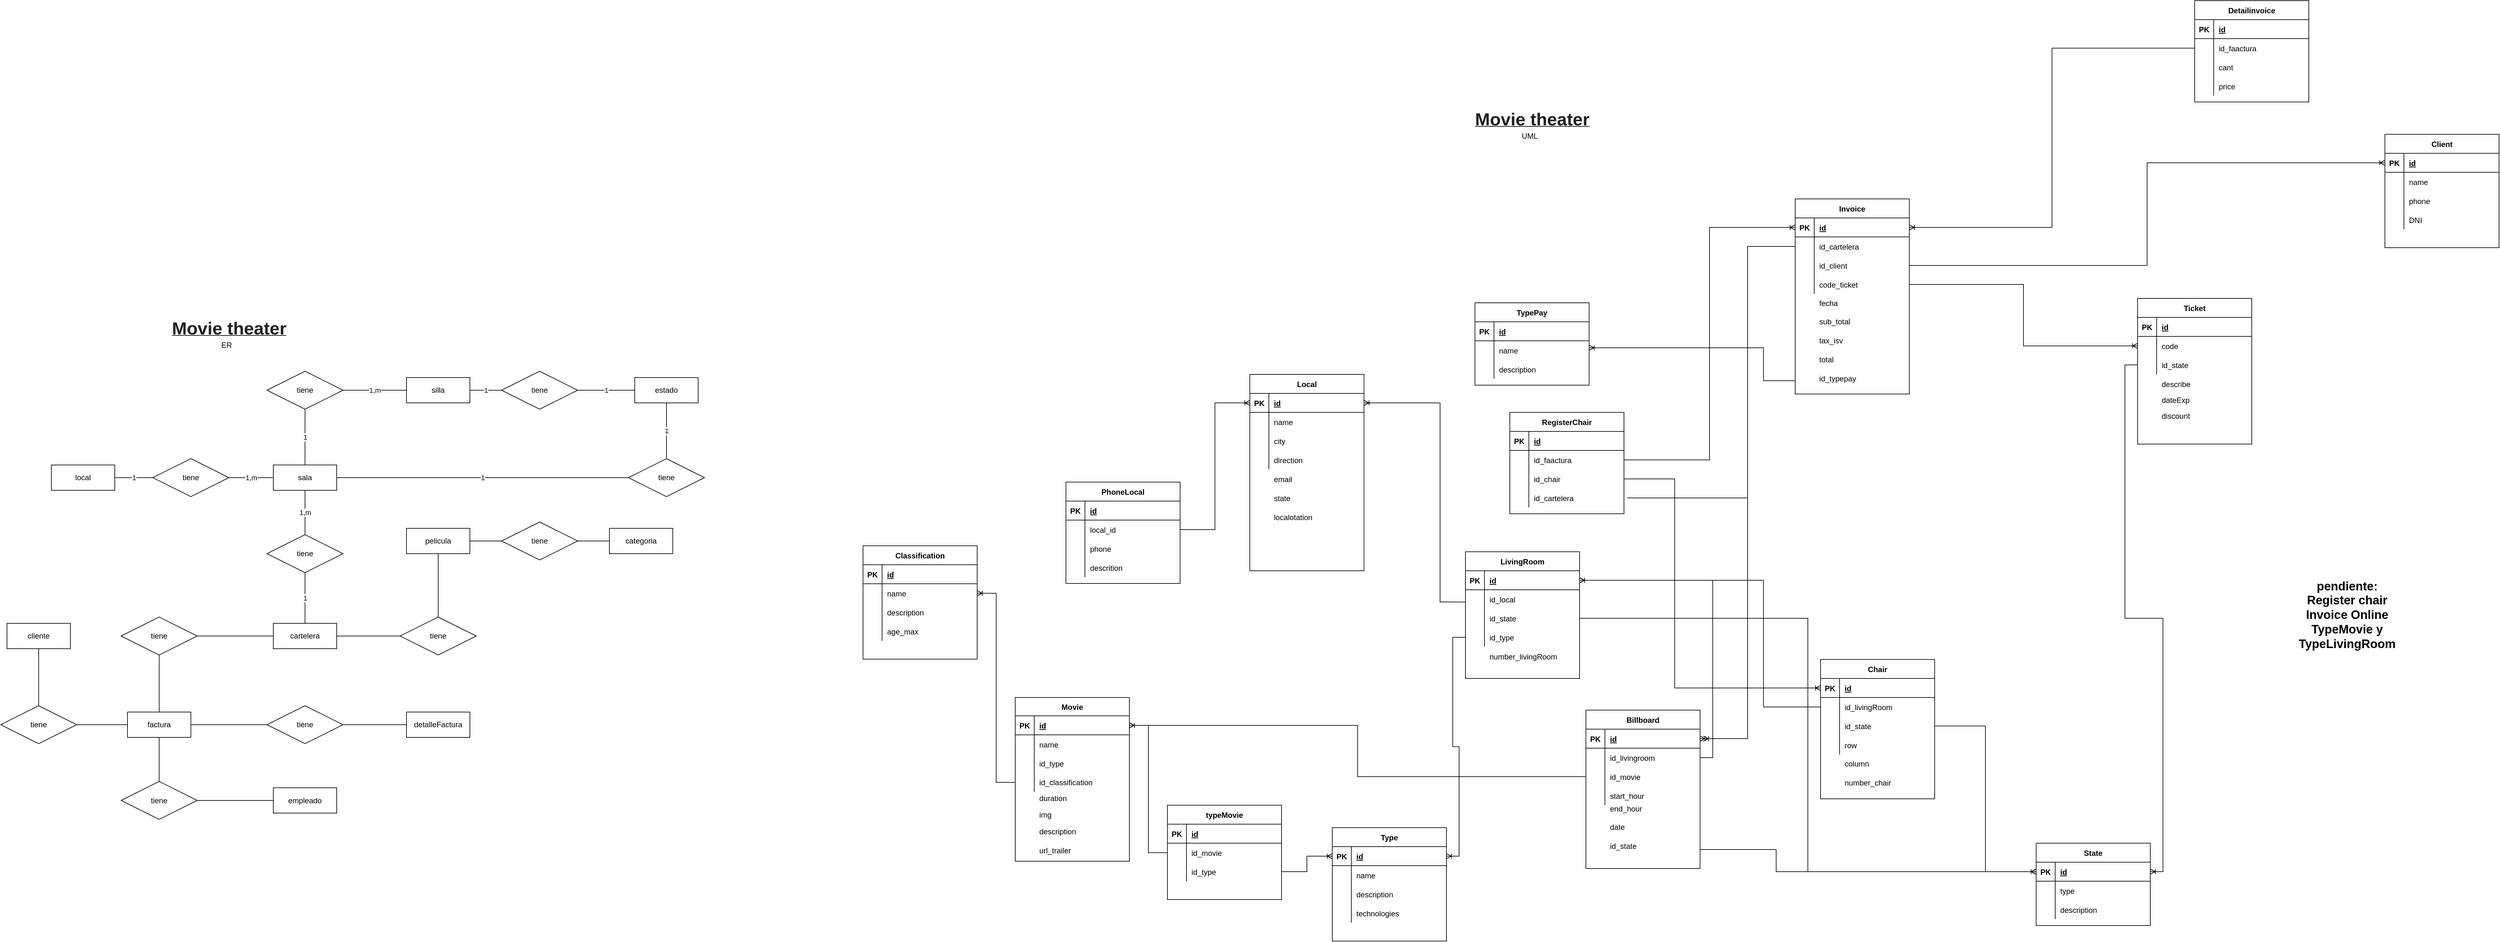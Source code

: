 <mxfile version="14.1.8" type="device"><diagram id="Xt0KhIahg01CSIPll06u" name="Página-1"><mxGraphModel dx="4024" dy="2606" grid="1" gridSize="10" guides="1" tooltips="1" connect="1" arrows="1" fold="1" page="1" pageScale="1" pageWidth="827" pageHeight="1169" math="0" shadow="0"><root><mxCell id="0"/><mxCell id="1" parent="0"/><mxCell id="NwOTdlERlwn4XVA3V438-22" value="" style="group" vertex="1" connectable="0" parent="1"><mxGeometry x="2250" y="90" width="180" height="230" as="geometry"/></mxCell><mxCell id="bQvFJFemjnNlHVxzVPB2-177" value="Ticket" style="shape=table;startSize=30;container=1;collapsible=1;childLayout=tableLayout;fixedRows=1;rowLines=0;fontStyle=1;align=center;resizeLast=1;" parent="NwOTdlERlwn4XVA3V438-22" vertex="1"><mxGeometry width="180" height="230" as="geometry"/></mxCell><mxCell id="bQvFJFemjnNlHVxzVPB2-178" value="" style="shape=partialRectangle;collapsible=0;dropTarget=0;pointerEvents=0;fillColor=none;top=0;left=0;bottom=1;right=0;points=[[0,0.5],[1,0.5]];portConstraint=eastwest;" parent="bQvFJFemjnNlHVxzVPB2-177" vertex="1"><mxGeometry y="30" width="180" height="30" as="geometry"/></mxCell><mxCell id="bQvFJFemjnNlHVxzVPB2-179" value="PK" style="shape=partialRectangle;connectable=0;fillColor=none;top=0;left=0;bottom=0;right=0;fontStyle=1;overflow=hidden;" parent="bQvFJFemjnNlHVxzVPB2-178" vertex="1"><mxGeometry width="30" height="30" as="geometry"/></mxCell><mxCell id="bQvFJFemjnNlHVxzVPB2-180" value="id" style="shape=partialRectangle;connectable=0;fillColor=none;top=0;left=0;bottom=0;right=0;align=left;spacingLeft=6;fontStyle=5;overflow=hidden;" parent="bQvFJFemjnNlHVxzVPB2-178" vertex="1"><mxGeometry x="30" width="150" height="30" as="geometry"/></mxCell><mxCell id="bQvFJFemjnNlHVxzVPB2-181" value="" style="shape=partialRectangle;collapsible=0;dropTarget=0;pointerEvents=0;fillColor=none;top=0;left=0;bottom=0;right=0;points=[[0,0.5],[1,0.5]];portConstraint=eastwest;" parent="bQvFJFemjnNlHVxzVPB2-177" vertex="1"><mxGeometry y="60" width="180" height="30" as="geometry"/></mxCell><mxCell id="bQvFJFemjnNlHVxzVPB2-182" value="" style="shape=partialRectangle;connectable=0;fillColor=none;top=0;left=0;bottom=0;right=0;editable=1;overflow=hidden;" parent="bQvFJFemjnNlHVxzVPB2-181" vertex="1"><mxGeometry width="30" height="30" as="geometry"/></mxCell><mxCell id="bQvFJFemjnNlHVxzVPB2-183" value="code" style="shape=partialRectangle;connectable=0;fillColor=none;top=0;left=0;bottom=0;right=0;align=left;spacingLeft=6;overflow=hidden;" parent="bQvFJFemjnNlHVxzVPB2-181" vertex="1"><mxGeometry x="30" width="150" height="30" as="geometry"/></mxCell><mxCell id="bQvFJFemjnNlHVxzVPB2-184" value="" style="shape=partialRectangle;collapsible=0;dropTarget=0;pointerEvents=0;fillColor=none;top=0;left=0;bottom=0;right=0;points=[[0,0.5],[1,0.5]];portConstraint=eastwest;" parent="bQvFJFemjnNlHVxzVPB2-177" vertex="1"><mxGeometry y="90" width="180" height="30" as="geometry"/></mxCell><mxCell id="bQvFJFemjnNlHVxzVPB2-185" value="" style="shape=partialRectangle;connectable=0;fillColor=none;top=0;left=0;bottom=0;right=0;editable=1;overflow=hidden;" parent="bQvFJFemjnNlHVxzVPB2-184" vertex="1"><mxGeometry width="30" height="30" as="geometry"/></mxCell><mxCell id="bQvFJFemjnNlHVxzVPB2-186" value="id_state" style="shape=partialRectangle;connectable=0;fillColor=none;top=0;left=0;bottom=0;right=0;align=left;spacingLeft=6;overflow=hidden;" parent="bQvFJFemjnNlHVxzVPB2-184" vertex="1"><mxGeometry x="30" width="150" height="30" as="geometry"/></mxCell><mxCell id="bQvFJFemjnNlHVxzVPB2-189" value="describe" style="shape=partialRectangle;connectable=0;fillColor=none;top=0;left=0;bottom=0;right=0;align=left;spacingLeft=6;overflow=hidden;" parent="NwOTdlERlwn4XVA3V438-22" vertex="1"><mxGeometry x="30" y="120" width="150" height="30" as="geometry"/></mxCell><mxCell id="bQvFJFemjnNlHVxzVPB2-190" value="dateExp" style="shape=partialRectangle;connectable=0;fillColor=none;top=0;left=0;bottom=0;right=0;align=left;spacingLeft=6;overflow=hidden;" parent="NwOTdlERlwn4XVA3V438-22" vertex="1"><mxGeometry x="30" y="145" width="150" height="30" as="geometry"/></mxCell><mxCell id="NwOTdlERlwn4XVA3V438-42" value="" style="shape=partialRectangle;connectable=0;fillColor=none;top=0;left=0;bottom=0;right=0;editable=1;overflow=hidden;" vertex="1" parent="NwOTdlERlwn4XVA3V438-22"><mxGeometry y="175" width="30" height="30" as="geometry"/></mxCell><mxCell id="NwOTdlERlwn4XVA3V438-44" value="" style="shape=partialRectangle;connectable=0;fillColor=none;top=0;left=0;bottom=0;right=0;editable=1;overflow=hidden;" vertex="1" parent="NwOTdlERlwn4XVA3V438-22"><mxGeometry y="170" width="30" height="30" as="geometry"/></mxCell><mxCell id="NwOTdlERlwn4XVA3V438-45" value="discount" style="shape=partialRectangle;connectable=0;fillColor=none;top=0;left=0;bottom=0;right=0;align=left;spacingLeft=6;overflow=hidden;" vertex="1" parent="NwOTdlERlwn4XVA3V438-22"><mxGeometry x="30" y="170" width="150" height="30" as="geometry"/></mxCell><mxCell id="bQvFJFemjnNlHVxzVPB2-195" style="edgeStyle=orthogonalEdgeStyle;rounded=0;orthogonalLoop=1;jettySize=auto;html=1;endArrow=ERoneToMany;endFill=0;exitX=1;exitY=0.5;exitDx=0;exitDy=0;" parent="1" source="cJAkXiCLNrmps8_bbstK-21" target="bQvFJFemjnNlHVxzVPB2-2" edge="1"><mxGeometry relative="1" as="geometry"/></mxCell><mxCell id="cJAkXiCLNrmps8_bbstK-27" value="&lt;br&gt;&lt;span style=&quot;color: rgb(32 , 33 , 36) ; font-family: &amp;#34;google sans&amp;#34; , &amp;#34;arial&amp;#34; , sans-serif ; font-size: 28px ; text-align: left&quot;&gt;Movie theater&lt;/span&gt;" style="text;html=1;align=center;verticalAlign=middle;resizable=0;points=[];autosize=1;fontStyle=5" parent="1" vertex="1"><mxGeometry x="1195" y="-220" width="200" height="40" as="geometry"/></mxCell><mxCell id="cJAkXiCLNrmps8_bbstK-41" value="Client" style="shape=table;startSize=30;container=1;collapsible=1;childLayout=tableLayout;fixedRows=1;rowLines=0;fontStyle=1;align=center;resizeLast=1;" parent="1" vertex="1"><mxGeometry x="2640" y="-169" width="180" height="179" as="geometry"/></mxCell><mxCell id="cJAkXiCLNrmps8_bbstK-42" value="" style="shape=partialRectangle;collapsible=0;dropTarget=0;pointerEvents=0;fillColor=none;top=0;left=0;bottom=1;right=0;points=[[0,0.5],[1,0.5]];portConstraint=eastwest;" parent="cJAkXiCLNrmps8_bbstK-41" vertex="1"><mxGeometry y="30" width="180" height="30" as="geometry"/></mxCell><mxCell id="cJAkXiCLNrmps8_bbstK-43" value="PK" style="shape=partialRectangle;connectable=0;fillColor=none;top=0;left=0;bottom=0;right=0;fontStyle=1;overflow=hidden;" parent="cJAkXiCLNrmps8_bbstK-42" vertex="1"><mxGeometry width="30" height="30" as="geometry"/></mxCell><mxCell id="cJAkXiCLNrmps8_bbstK-44" value="id" style="shape=partialRectangle;connectable=0;fillColor=none;top=0;left=0;bottom=0;right=0;align=left;spacingLeft=6;fontStyle=5;overflow=hidden;" parent="cJAkXiCLNrmps8_bbstK-42" vertex="1"><mxGeometry x="30" width="150" height="30" as="geometry"/></mxCell><mxCell id="cJAkXiCLNrmps8_bbstK-45" value="" style="shape=partialRectangle;collapsible=0;dropTarget=0;pointerEvents=0;fillColor=none;top=0;left=0;bottom=0;right=0;points=[[0,0.5],[1,0.5]];portConstraint=eastwest;" parent="cJAkXiCLNrmps8_bbstK-41" vertex="1"><mxGeometry y="60" width="180" height="30" as="geometry"/></mxCell><mxCell id="cJAkXiCLNrmps8_bbstK-46" value="" style="shape=partialRectangle;connectable=0;fillColor=none;top=0;left=0;bottom=0;right=0;editable=1;overflow=hidden;" parent="cJAkXiCLNrmps8_bbstK-45" vertex="1"><mxGeometry width="30" height="30" as="geometry"/></mxCell><mxCell id="cJAkXiCLNrmps8_bbstK-47" value="name" style="shape=partialRectangle;connectable=0;fillColor=none;top=0;left=0;bottom=0;right=0;align=left;spacingLeft=6;overflow=hidden;" parent="cJAkXiCLNrmps8_bbstK-45" vertex="1"><mxGeometry x="30" width="150" height="30" as="geometry"/></mxCell><mxCell id="cJAkXiCLNrmps8_bbstK-48" value="" style="shape=partialRectangle;collapsible=0;dropTarget=0;pointerEvents=0;fillColor=none;top=0;left=0;bottom=0;right=0;points=[[0,0.5],[1,0.5]];portConstraint=eastwest;" parent="cJAkXiCLNrmps8_bbstK-41" vertex="1"><mxGeometry y="90" width="180" height="30" as="geometry"/></mxCell><mxCell id="cJAkXiCLNrmps8_bbstK-49" value="" style="shape=partialRectangle;connectable=0;fillColor=none;top=0;left=0;bottom=0;right=0;editable=1;overflow=hidden;" parent="cJAkXiCLNrmps8_bbstK-48" vertex="1"><mxGeometry width="30" height="30" as="geometry"/></mxCell><mxCell id="cJAkXiCLNrmps8_bbstK-50" value="phone" style="shape=partialRectangle;connectable=0;fillColor=none;top=0;left=0;bottom=0;right=0;align=left;spacingLeft=6;overflow=hidden;" parent="cJAkXiCLNrmps8_bbstK-48" vertex="1"><mxGeometry x="30" width="150" height="30" as="geometry"/></mxCell><mxCell id="cJAkXiCLNrmps8_bbstK-51" value="" style="shape=partialRectangle;collapsible=0;dropTarget=0;pointerEvents=0;fillColor=none;top=0;left=0;bottom=0;right=0;points=[[0,0.5],[1,0.5]];portConstraint=eastwest;" parent="cJAkXiCLNrmps8_bbstK-41" vertex="1"><mxGeometry y="120" width="180" height="30" as="geometry"/></mxCell><mxCell id="cJAkXiCLNrmps8_bbstK-52" value="" style="shape=partialRectangle;connectable=0;fillColor=none;top=0;left=0;bottom=0;right=0;editable=1;overflow=hidden;" parent="cJAkXiCLNrmps8_bbstK-51" vertex="1"><mxGeometry width="30" height="30" as="geometry"/></mxCell><mxCell id="cJAkXiCLNrmps8_bbstK-53" value="DNI" style="shape=partialRectangle;connectable=0;fillColor=none;top=0;left=0;bottom=0;right=0;align=left;spacingLeft=6;overflow=hidden;" parent="cJAkXiCLNrmps8_bbstK-51" vertex="1"><mxGeometry x="30" width="150" height="30" as="geometry"/></mxCell><mxCell id="cJAkXiCLNrmps8_bbstK-54" value="UML" style="text;html=1;align=center;verticalAlign=middle;resizable=0;points=[];autosize=1;" parent="1" vertex="1"><mxGeometry x="1271" y="-176" width="40" height="20" as="geometry"/></mxCell><mxCell id="bQvFJFemjnNlHVxzVPB2-65" style="edgeStyle=orthogonalEdgeStyle;rounded=0;orthogonalLoop=1;jettySize=auto;html=1;entryX=1;entryY=0.5;entryDx=0;entryDy=0;endArrow=ERoneToMany;endFill=0;exitX=1;exitY=0.5;exitDx=0;exitDy=0;" parent="1" source="cJAkXiCLNrmps8_bbstK-73" target="cJAkXiCLNrmps8_bbstK-15" edge="1"><mxGeometry relative="1" as="geometry"/></mxCell><mxCell id="bQvFJFemjnNlHVxzVPB2-200" style="edgeStyle=orthogonalEdgeStyle;rounded=0;orthogonalLoop=1;jettySize=auto;html=1;entryX=0;entryY=0.5;entryDx=0;entryDy=0;endArrow=ERoneToMany;endFill=0;" parent="1" target="bQvFJFemjnNlHVxzVPB2-2" edge="1"><mxGeometry relative="1" as="geometry"><Array as="points"><mxPoint x="1680" y="960"/><mxPoint x="1680" y="995"/></Array><mxPoint x="1560" y="960" as="sourcePoint"/></mxGeometry></mxCell><mxCell id="cJAkXiCLNrmps8_bbstK-83" value="&lt;br&gt;&lt;span style=&quot;color: rgb(32 , 33 , 36) ; font-family: &amp;#34;google sans&amp;#34; , &amp;#34;arial&amp;#34; , sans-serif ; font-size: 28px ; text-align: left&quot;&gt;Movie theater&lt;/span&gt;" style="text;html=1;align=center;verticalAlign=middle;resizable=0;points=[];autosize=1;fontStyle=5" parent="1" vertex="1"><mxGeometry x="-860" y="110" width="200" height="40" as="geometry"/></mxCell><mxCell id="cJAkXiCLNrmps8_bbstK-85" value="ER" style="text;html=1;align=center;verticalAlign=middle;resizable=0;points=[];autosize=1;" parent="1" vertex="1"><mxGeometry x="-779" y="154" width="30" height="20" as="geometry"/></mxCell><mxCell id="bQvFJFemjnNlHVxzVPB2-77" value="1,m" style="edgeStyle=orthogonalEdgeStyle;rounded=0;orthogonalLoop=1;jettySize=auto;html=1;entryX=0;entryY=0.5;entryDx=0;entryDy=0;endArrow=none;endFill=0;" parent="1" source="cJAkXiCLNrmps8_bbstK-86" target="bQvFJFemjnNlHVxzVPB2-76" edge="1"><mxGeometry relative="1" as="geometry"/></mxCell><mxCell id="cJAkXiCLNrmps8_bbstK-86" value="tiene" style="shape=rhombus;perimeter=rhombusPerimeter;whiteSpace=wrap;html=1;align=center;" parent="1" vertex="1"><mxGeometry x="-880" y="343" width="120" height="60" as="geometry"/></mxCell><mxCell id="cJAkXiCLNrmps8_bbstK-88" value="1" style="edgeStyle=orthogonalEdgeStyle;rounded=0;orthogonalLoop=1;jettySize=auto;html=1;endArrow=none;endFill=0;" parent="1" source="cJAkXiCLNrmps8_bbstK-87" target="cJAkXiCLNrmps8_bbstK-86" edge="1"><mxGeometry relative="1" as="geometry"/></mxCell><mxCell id="cJAkXiCLNrmps8_bbstK-87" value="local" style="whiteSpace=wrap;html=1;align=center;" parent="1" vertex="1"><mxGeometry x="-1040" y="353" width="100" height="40" as="geometry"/></mxCell><mxCell id="bQvFJFemjnNlHVxzVPB2-1" value="State" style="shape=table;startSize=30;container=1;collapsible=1;childLayout=tableLayout;fixedRows=1;rowLines=0;fontStyle=1;align=center;resizeLast=1;" parent="1" vertex="1"><mxGeometry x="2090" y="950" width="180" height="130" as="geometry"/></mxCell><mxCell id="bQvFJFemjnNlHVxzVPB2-2" value="" style="shape=partialRectangle;collapsible=0;dropTarget=0;pointerEvents=0;fillColor=none;top=0;left=0;bottom=1;right=0;points=[[0,0.5],[1,0.5]];portConstraint=eastwest;" parent="bQvFJFemjnNlHVxzVPB2-1" vertex="1"><mxGeometry y="30" width="180" height="30" as="geometry"/></mxCell><mxCell id="bQvFJFemjnNlHVxzVPB2-3" value="PK" style="shape=partialRectangle;connectable=0;fillColor=none;top=0;left=0;bottom=0;right=0;fontStyle=1;overflow=hidden;" parent="bQvFJFemjnNlHVxzVPB2-2" vertex="1"><mxGeometry width="30" height="30" as="geometry"/></mxCell><mxCell id="bQvFJFemjnNlHVxzVPB2-4" value="id" style="shape=partialRectangle;connectable=0;fillColor=none;top=0;left=0;bottom=0;right=0;align=left;spacingLeft=6;fontStyle=5;overflow=hidden;" parent="bQvFJFemjnNlHVxzVPB2-2" vertex="1"><mxGeometry x="30" width="150" height="30" as="geometry"/></mxCell><mxCell id="bQvFJFemjnNlHVxzVPB2-5" value="" style="shape=partialRectangle;collapsible=0;dropTarget=0;pointerEvents=0;fillColor=none;top=0;left=0;bottom=0;right=0;points=[[0,0.5],[1,0.5]];portConstraint=eastwest;" parent="bQvFJFemjnNlHVxzVPB2-1" vertex="1"><mxGeometry y="60" width="180" height="30" as="geometry"/></mxCell><mxCell id="bQvFJFemjnNlHVxzVPB2-6" value="" style="shape=partialRectangle;connectable=0;fillColor=none;top=0;left=0;bottom=0;right=0;editable=1;overflow=hidden;" parent="bQvFJFemjnNlHVxzVPB2-5" vertex="1"><mxGeometry width="30" height="30" as="geometry"/></mxCell><mxCell id="bQvFJFemjnNlHVxzVPB2-7" value="type" style="shape=partialRectangle;connectable=0;fillColor=none;top=0;left=0;bottom=0;right=0;align=left;spacingLeft=6;overflow=hidden;" parent="bQvFJFemjnNlHVxzVPB2-5" vertex="1"><mxGeometry x="30" width="150" height="30" as="geometry"/></mxCell><mxCell id="bQvFJFemjnNlHVxzVPB2-8" value="" style="shape=partialRectangle;collapsible=0;dropTarget=0;pointerEvents=0;fillColor=none;top=0;left=0;bottom=0;right=0;points=[[0,0.5],[1,0.5]];portConstraint=eastwest;" parent="bQvFJFemjnNlHVxzVPB2-1" vertex="1"><mxGeometry y="90" width="180" height="30" as="geometry"/></mxCell><mxCell id="bQvFJFemjnNlHVxzVPB2-9" value="" style="shape=partialRectangle;connectable=0;fillColor=none;top=0;left=0;bottom=0;right=0;editable=1;overflow=hidden;" parent="bQvFJFemjnNlHVxzVPB2-8" vertex="1"><mxGeometry width="30" height="30" as="geometry"/></mxCell><mxCell id="bQvFJFemjnNlHVxzVPB2-10" value="description" style="shape=partialRectangle;connectable=0;fillColor=none;top=0;left=0;bottom=0;right=0;align=left;spacingLeft=6;overflow=hidden;" parent="bQvFJFemjnNlHVxzVPB2-8" vertex="1"><mxGeometry x="30" width="150" height="30" as="geometry"/></mxCell><mxCell id="bQvFJFemjnNlHVxzVPB2-188" style="edgeStyle=orthogonalEdgeStyle;rounded=0;orthogonalLoop=1;jettySize=auto;html=1;entryX=0;entryY=0.5;entryDx=0;entryDy=0;endArrow=ERoneToMany;endFill=0;" parent="1" source="bQvFJFemjnNlHVxzVPB2-24" target="bQvFJFemjnNlHVxzVPB2-181" edge="1"><mxGeometry relative="1" as="geometry"/></mxCell><mxCell id="bQvFJFemjnNlHVxzVPB2-194" style="edgeStyle=orthogonalEdgeStyle;rounded=0;orthogonalLoop=1;jettySize=auto;html=1;entryX=0;entryY=0.5;entryDx=0;entryDy=0;endArrow=ERoneToMany;endFill=0;exitX=1;exitY=0.5;exitDx=0;exitDy=0;" parent="1" source="bQvFJFemjnNlHVxzVPB2-21" target="cJAkXiCLNrmps8_bbstK-42" edge="1"><mxGeometry relative="1" as="geometry"/></mxCell><mxCell id="bQvFJFemjnNlHVxzVPB2-217" style="edgeStyle=orthogonalEdgeStyle;rounded=0;orthogonalLoop=1;jettySize=auto;html=1;entryX=1;entryY=0.5;entryDx=0;entryDy=0;endArrow=ERoneToMany;endFill=0;" parent="1" edge="1"><mxGeometry relative="1" as="geometry"><mxPoint x="1710" y="220" as="sourcePoint"/><Array as="points"><mxPoint x="1660" y="220"/><mxPoint x="1660" y="168"/></Array><mxPoint x="1385" y="168" as="targetPoint"/></mxGeometry></mxCell><mxCell id="bQvFJFemjnNlHVxzVPB2-27" value="Detailinvoice" style="shape=table;startSize=30;container=1;collapsible=1;childLayout=tableLayout;fixedRows=1;rowLines=0;fontStyle=1;align=center;resizeLast=1;" parent="1" vertex="1"><mxGeometry x="2340" y="-380" width="180" height="160" as="geometry"/></mxCell><mxCell id="bQvFJFemjnNlHVxzVPB2-28" value="" style="shape=partialRectangle;collapsible=0;dropTarget=0;pointerEvents=0;fillColor=none;top=0;left=0;bottom=1;right=0;points=[[0,0.5],[1,0.5]];portConstraint=eastwest;" parent="bQvFJFemjnNlHVxzVPB2-27" vertex="1"><mxGeometry y="30" width="180" height="30" as="geometry"/></mxCell><mxCell id="bQvFJFemjnNlHVxzVPB2-29" value="PK" style="shape=partialRectangle;connectable=0;fillColor=none;top=0;left=0;bottom=0;right=0;fontStyle=1;overflow=hidden;" parent="bQvFJFemjnNlHVxzVPB2-28" vertex="1"><mxGeometry width="30" height="30" as="geometry"/></mxCell><mxCell id="bQvFJFemjnNlHVxzVPB2-30" value="id" style="shape=partialRectangle;connectable=0;fillColor=none;top=0;left=0;bottom=0;right=0;align=left;spacingLeft=6;fontStyle=5;overflow=hidden;" parent="bQvFJFemjnNlHVxzVPB2-28" vertex="1"><mxGeometry x="30" width="150" height="30" as="geometry"/></mxCell><mxCell id="bQvFJFemjnNlHVxzVPB2-31" value="" style="shape=partialRectangle;collapsible=0;dropTarget=0;pointerEvents=0;fillColor=none;top=0;left=0;bottom=0;right=0;points=[[0,0.5],[1,0.5]];portConstraint=eastwest;" parent="bQvFJFemjnNlHVxzVPB2-27" vertex="1"><mxGeometry y="60" width="180" height="30" as="geometry"/></mxCell><mxCell id="bQvFJFemjnNlHVxzVPB2-32" value="" style="shape=partialRectangle;connectable=0;fillColor=none;top=0;left=0;bottom=0;right=0;editable=1;overflow=hidden;" parent="bQvFJFemjnNlHVxzVPB2-31" vertex="1"><mxGeometry width="30" height="30" as="geometry"/></mxCell><mxCell id="bQvFJFemjnNlHVxzVPB2-33" value="id_faactura" style="shape=partialRectangle;connectable=0;fillColor=none;top=0;left=0;bottom=0;right=0;align=left;spacingLeft=6;overflow=hidden;" parent="bQvFJFemjnNlHVxzVPB2-31" vertex="1"><mxGeometry x="30" width="150" height="30" as="geometry"/></mxCell><mxCell id="bQvFJFemjnNlHVxzVPB2-34" value="" style="shape=partialRectangle;collapsible=0;dropTarget=0;pointerEvents=0;fillColor=none;top=0;left=0;bottom=0;right=0;points=[[0,0.5],[1,0.5]];portConstraint=eastwest;" parent="bQvFJFemjnNlHVxzVPB2-27" vertex="1"><mxGeometry y="90" width="180" height="30" as="geometry"/></mxCell><mxCell id="bQvFJFemjnNlHVxzVPB2-35" value="" style="shape=partialRectangle;connectable=0;fillColor=none;top=0;left=0;bottom=0;right=0;editable=1;overflow=hidden;" parent="bQvFJFemjnNlHVxzVPB2-34" vertex="1"><mxGeometry width="30" height="30" as="geometry"/></mxCell><mxCell id="bQvFJFemjnNlHVxzVPB2-36" value="cant" style="shape=partialRectangle;connectable=0;fillColor=none;top=0;left=0;bottom=0;right=0;align=left;spacingLeft=6;overflow=hidden;" parent="bQvFJFemjnNlHVxzVPB2-34" vertex="1"><mxGeometry x="30" width="150" height="30" as="geometry"/></mxCell><mxCell id="bQvFJFemjnNlHVxzVPB2-37" value="" style="shape=partialRectangle;collapsible=0;dropTarget=0;pointerEvents=0;fillColor=none;top=0;left=0;bottom=0;right=0;points=[[0,0.5],[1,0.5]];portConstraint=eastwest;" parent="bQvFJFemjnNlHVxzVPB2-27" vertex="1"><mxGeometry y="120" width="180" height="30" as="geometry"/></mxCell><mxCell id="bQvFJFemjnNlHVxzVPB2-38" value="" style="shape=partialRectangle;connectable=0;fillColor=none;top=0;left=0;bottom=0;right=0;editable=1;overflow=hidden;" parent="bQvFJFemjnNlHVxzVPB2-37" vertex="1"><mxGeometry width="30" height="30" as="geometry"/></mxCell><mxCell id="bQvFJFemjnNlHVxzVPB2-39" value="price" style="shape=partialRectangle;connectable=0;fillColor=none;top=0;left=0;bottom=0;right=0;align=left;spacingLeft=6;overflow=hidden;" parent="bQvFJFemjnNlHVxzVPB2-37" vertex="1"><mxGeometry x="30" width="150" height="30" as="geometry"/></mxCell><mxCell id="bQvFJFemjnNlHVxzVPB2-46" value="PhoneLocal" style="shape=table;startSize=30;container=1;collapsible=1;childLayout=tableLayout;fixedRows=1;rowLines=0;fontStyle=1;align=center;resizeLast=1;" parent="1" vertex="1"><mxGeometry x="560" y="380" width="180" height="160" as="geometry"/></mxCell><mxCell id="bQvFJFemjnNlHVxzVPB2-47" value="" style="shape=partialRectangle;collapsible=0;dropTarget=0;pointerEvents=0;fillColor=none;top=0;left=0;bottom=1;right=0;points=[[0,0.5],[1,0.5]];portConstraint=eastwest;" parent="bQvFJFemjnNlHVxzVPB2-46" vertex="1"><mxGeometry y="30" width="180" height="30" as="geometry"/></mxCell><mxCell id="bQvFJFemjnNlHVxzVPB2-48" value="PK" style="shape=partialRectangle;connectable=0;fillColor=none;top=0;left=0;bottom=0;right=0;fontStyle=1;overflow=hidden;" parent="bQvFJFemjnNlHVxzVPB2-47" vertex="1"><mxGeometry width="30" height="30" as="geometry"/></mxCell><mxCell id="bQvFJFemjnNlHVxzVPB2-49" value="id" style="shape=partialRectangle;connectable=0;fillColor=none;top=0;left=0;bottom=0;right=0;align=left;spacingLeft=6;fontStyle=5;overflow=hidden;" parent="bQvFJFemjnNlHVxzVPB2-47" vertex="1"><mxGeometry x="30" width="150" height="30" as="geometry"/></mxCell><mxCell id="bQvFJFemjnNlHVxzVPB2-50" value="" style="shape=partialRectangle;collapsible=0;dropTarget=0;pointerEvents=0;fillColor=none;top=0;left=0;bottom=0;right=0;points=[[0,0.5],[1,0.5]];portConstraint=eastwest;" parent="bQvFJFemjnNlHVxzVPB2-46" vertex="1"><mxGeometry y="60" width="180" height="30" as="geometry"/></mxCell><mxCell id="bQvFJFemjnNlHVxzVPB2-51" value="" style="shape=partialRectangle;connectable=0;fillColor=none;top=0;left=0;bottom=0;right=0;editable=1;overflow=hidden;" parent="bQvFJFemjnNlHVxzVPB2-50" vertex="1"><mxGeometry width="30" height="30" as="geometry"/></mxCell><mxCell id="bQvFJFemjnNlHVxzVPB2-52" value="local_id" style="shape=partialRectangle;connectable=0;fillColor=none;top=0;left=0;bottom=0;right=0;align=left;spacingLeft=6;overflow=hidden;" parent="bQvFJFemjnNlHVxzVPB2-50" vertex="1"><mxGeometry x="30" width="150" height="30" as="geometry"/></mxCell><mxCell id="bQvFJFemjnNlHVxzVPB2-53" value="" style="shape=partialRectangle;collapsible=0;dropTarget=0;pointerEvents=0;fillColor=none;top=0;left=0;bottom=0;right=0;points=[[0,0.5],[1,0.5]];portConstraint=eastwest;" parent="bQvFJFemjnNlHVxzVPB2-46" vertex="1"><mxGeometry y="90" width="180" height="30" as="geometry"/></mxCell><mxCell id="bQvFJFemjnNlHVxzVPB2-54" value="" style="shape=partialRectangle;connectable=0;fillColor=none;top=0;left=0;bottom=0;right=0;editable=1;overflow=hidden;" parent="bQvFJFemjnNlHVxzVPB2-53" vertex="1"><mxGeometry width="30" height="30" as="geometry"/></mxCell><mxCell id="bQvFJFemjnNlHVxzVPB2-55" value="phone" style="shape=partialRectangle;connectable=0;fillColor=none;top=0;left=0;bottom=0;right=0;align=left;spacingLeft=6;overflow=hidden;" parent="bQvFJFemjnNlHVxzVPB2-53" vertex="1"><mxGeometry x="30" width="150" height="30" as="geometry"/></mxCell><mxCell id="bQvFJFemjnNlHVxzVPB2-56" value="" style="shape=partialRectangle;collapsible=0;dropTarget=0;pointerEvents=0;fillColor=none;top=0;left=0;bottom=0;right=0;points=[[0,0.5],[1,0.5]];portConstraint=eastwest;" parent="bQvFJFemjnNlHVxzVPB2-46" vertex="1"><mxGeometry y="120" width="180" height="30" as="geometry"/></mxCell><mxCell id="bQvFJFemjnNlHVxzVPB2-57" value="" style="shape=partialRectangle;connectable=0;fillColor=none;top=0;left=0;bottom=0;right=0;editable=1;overflow=hidden;" parent="bQvFJFemjnNlHVxzVPB2-56" vertex="1"><mxGeometry width="30" height="30" as="geometry"/></mxCell><mxCell id="bQvFJFemjnNlHVxzVPB2-58" value="descrition" style="shape=partialRectangle;connectable=0;fillColor=none;top=0;left=0;bottom=0;right=0;align=left;spacingLeft=6;overflow=hidden;" parent="bQvFJFemjnNlHVxzVPB2-56" vertex="1"><mxGeometry x="30" width="150" height="30" as="geometry"/></mxCell><mxCell id="bQvFJFemjnNlHVxzVPB2-59" style="edgeStyle=orthogonalEdgeStyle;rounded=0;orthogonalLoop=1;jettySize=auto;html=1;entryX=0;entryY=0.5;entryDx=0;entryDy=0;endArrow=ERoneToMany;endFill=0;" parent="1" source="bQvFJFemjnNlHVxzVPB2-50" target="cJAkXiCLNrmps8_bbstK-2" edge="1"><mxGeometry relative="1" as="geometry"/></mxCell><mxCell id="bQvFJFemjnNlHVxzVPB2-62" style="edgeStyle=orthogonalEdgeStyle;rounded=0;orthogonalLoop=1;jettySize=auto;html=1;endArrow=ERoneToMany;endFill=0;entryX=1;entryY=0.5;entryDx=0;entryDy=0;exitX=-0.003;exitY=0.644;exitDx=0;exitDy=0;exitPerimeter=0;" parent="1" source="cJAkXiCLNrmps8_bbstK-18" target="cJAkXiCLNrmps8_bbstK-2" edge="1"><mxGeometry relative="1" as="geometry"><mxPoint x="1150" y="255" as="targetPoint"/><Array as="points"><mxPoint x="1150" y="569"/><mxPoint x="1150" y="255"/></Array></mxGeometry></mxCell><mxCell id="bQvFJFemjnNlHVxzVPB2-64" style="edgeStyle=orthogonalEdgeStyle;rounded=0;orthogonalLoop=1;jettySize=auto;html=1;entryX=1;entryY=0.5;entryDx=0;entryDy=0;endArrow=ERoneToMany;endFill=0;" parent="1" source="cJAkXiCLNrmps8_bbstK-76" target="cJAkXiCLNrmps8_bbstK-29" edge="1"><mxGeometry relative="1" as="geometry"/></mxCell><mxCell id="bQvFJFemjnNlHVxzVPB2-66" value="" style="group" parent="1" vertex="1" connectable="0"><mxGeometry x="850" y="210" width="180" height="310" as="geometry"/></mxCell><mxCell id="cJAkXiCLNrmps8_bbstK-1" value="Local" style="shape=table;startSize=30;container=1;collapsible=1;childLayout=tableLayout;fixedRows=1;rowLines=0;fontStyle=1;align=center;resizeLast=1;" parent="bQvFJFemjnNlHVxzVPB2-66" vertex="1"><mxGeometry width="180" height="310" as="geometry"/></mxCell><mxCell id="cJAkXiCLNrmps8_bbstK-2" value="" style="shape=partialRectangle;collapsible=0;dropTarget=0;pointerEvents=0;fillColor=none;top=0;left=0;bottom=1;right=0;points=[[0,0.5],[1,0.5]];portConstraint=eastwest;" parent="cJAkXiCLNrmps8_bbstK-1" vertex="1"><mxGeometry y="30" width="180" height="30" as="geometry"/></mxCell><mxCell id="cJAkXiCLNrmps8_bbstK-3" value="PK" style="shape=partialRectangle;connectable=0;fillColor=none;top=0;left=0;bottom=0;right=0;fontStyle=1;overflow=hidden;" parent="cJAkXiCLNrmps8_bbstK-2" vertex="1"><mxGeometry width="30" height="30" as="geometry"/></mxCell><mxCell id="cJAkXiCLNrmps8_bbstK-4" value="id" style="shape=partialRectangle;connectable=0;fillColor=none;top=0;left=0;bottom=0;right=0;align=left;spacingLeft=6;fontStyle=5;overflow=hidden;" parent="cJAkXiCLNrmps8_bbstK-2" vertex="1"><mxGeometry x="30" width="150" height="30" as="geometry"/></mxCell><mxCell id="cJAkXiCLNrmps8_bbstK-5" value="" style="shape=partialRectangle;collapsible=0;dropTarget=0;pointerEvents=0;fillColor=none;top=0;left=0;bottom=0;right=0;points=[[0,0.5],[1,0.5]];portConstraint=eastwest;" parent="cJAkXiCLNrmps8_bbstK-1" vertex="1"><mxGeometry y="60" width="180" height="30" as="geometry"/></mxCell><mxCell id="cJAkXiCLNrmps8_bbstK-6" value="" style="shape=partialRectangle;connectable=0;fillColor=none;top=0;left=0;bottom=0;right=0;editable=1;overflow=hidden;" parent="cJAkXiCLNrmps8_bbstK-5" vertex="1"><mxGeometry width="30" height="30" as="geometry"/></mxCell><mxCell id="cJAkXiCLNrmps8_bbstK-7" value="name" style="shape=partialRectangle;connectable=0;fillColor=none;top=0;left=0;bottom=0;right=0;align=left;spacingLeft=6;overflow=hidden;" parent="cJAkXiCLNrmps8_bbstK-5" vertex="1"><mxGeometry x="30" width="150" height="30" as="geometry"/></mxCell><mxCell id="cJAkXiCLNrmps8_bbstK-8" value="" style="shape=partialRectangle;collapsible=0;dropTarget=0;pointerEvents=0;fillColor=none;top=0;left=0;bottom=0;right=0;points=[[0,0.5],[1,0.5]];portConstraint=eastwest;" parent="cJAkXiCLNrmps8_bbstK-1" vertex="1"><mxGeometry y="90" width="180" height="30" as="geometry"/></mxCell><mxCell id="cJAkXiCLNrmps8_bbstK-9" value="" style="shape=partialRectangle;connectable=0;fillColor=none;top=0;left=0;bottom=0;right=0;editable=1;overflow=hidden;" parent="cJAkXiCLNrmps8_bbstK-8" vertex="1"><mxGeometry width="30" height="30" as="geometry"/></mxCell><mxCell id="cJAkXiCLNrmps8_bbstK-10" value="city" style="shape=partialRectangle;connectable=0;fillColor=none;top=0;left=0;bottom=0;right=0;align=left;spacingLeft=6;overflow=hidden;" parent="cJAkXiCLNrmps8_bbstK-8" vertex="1"><mxGeometry x="30" width="150" height="30" as="geometry"/></mxCell><mxCell id="cJAkXiCLNrmps8_bbstK-11" value="" style="shape=partialRectangle;collapsible=0;dropTarget=0;pointerEvents=0;fillColor=none;top=0;left=0;bottom=0;right=0;points=[[0,0.5],[1,0.5]];portConstraint=eastwest;" parent="cJAkXiCLNrmps8_bbstK-1" vertex="1"><mxGeometry y="120" width="180" height="30" as="geometry"/></mxCell><mxCell id="cJAkXiCLNrmps8_bbstK-12" value="" style="shape=partialRectangle;connectable=0;fillColor=none;top=0;left=0;bottom=0;right=0;editable=1;overflow=hidden;" parent="cJAkXiCLNrmps8_bbstK-11" vertex="1"><mxGeometry width="30" height="30" as="geometry"/></mxCell><mxCell id="cJAkXiCLNrmps8_bbstK-13" value="direction" style="shape=partialRectangle;connectable=0;fillColor=none;top=0;left=0;bottom=0;right=0;align=left;spacingLeft=6;overflow=hidden;" parent="cJAkXiCLNrmps8_bbstK-11" vertex="1"><mxGeometry x="30" width="150" height="30" as="geometry"/></mxCell><mxCell id="bQvFJFemjnNlHVxzVPB2-40" value="" style="shape=partialRectangle;connectable=0;fillColor=none;top=0;left=0;bottom=0;right=0;editable=1;overflow=hidden;" parent="bQvFJFemjnNlHVxzVPB2-66" vertex="1"><mxGeometry y="150" width="30" height="30" as="geometry"/></mxCell><mxCell id="bQvFJFemjnNlHVxzVPB2-41" value="email" style="shape=partialRectangle;connectable=0;fillColor=none;top=0;left=0;bottom=0;right=0;align=left;spacingLeft=6;overflow=hidden;" parent="bQvFJFemjnNlHVxzVPB2-66" vertex="1"><mxGeometry x="30" y="150" width="150" height="30" as="geometry"/></mxCell><mxCell id="bQvFJFemjnNlHVxzVPB2-42" value="" style="shape=partialRectangle;connectable=0;fillColor=none;top=0;left=0;bottom=0;right=0;editable=1;overflow=hidden;" parent="bQvFJFemjnNlHVxzVPB2-66" vertex="1"><mxGeometry y="180" width="30" height="30" as="geometry"/></mxCell><mxCell id="bQvFJFemjnNlHVxzVPB2-43" value="state" style="shape=partialRectangle;connectable=0;fillColor=none;top=0;left=0;bottom=0;right=0;align=left;spacingLeft=6;overflow=hidden;" parent="bQvFJFemjnNlHVxzVPB2-66" vertex="1"><mxGeometry x="30" y="180" width="150" height="30" as="geometry"/></mxCell><mxCell id="bQvFJFemjnNlHVxzVPB2-44" value="" style="shape=partialRectangle;connectable=0;fillColor=none;top=0;left=0;bottom=0;right=0;editable=1;overflow=hidden;" parent="bQvFJFemjnNlHVxzVPB2-66" vertex="1"><mxGeometry y="210" width="30" height="30" as="geometry"/></mxCell><mxCell id="bQvFJFemjnNlHVxzVPB2-45" value="localotation" style="shape=partialRectangle;connectable=0;fillColor=none;top=0;left=0;bottom=0;right=0;align=left;spacingLeft=6;overflow=hidden;" parent="bQvFJFemjnNlHVxzVPB2-66" vertex="1"><mxGeometry x="30" y="210" width="150" height="30" as="geometry"/></mxCell><mxCell id="bQvFJFemjnNlHVxzVPB2-60" value="" style="shape=partialRectangle;connectable=0;fillColor=none;top=0;left=0;bottom=0;right=0;editable=1;overflow=hidden;" parent="bQvFJFemjnNlHVxzVPB2-66" vertex="1"><mxGeometry y="240" width="30" height="30" as="geometry"/></mxCell><mxCell id="bQvFJFemjnNlHVxzVPB2-85" value="1" style="edgeStyle=orthogonalEdgeStyle;rounded=0;orthogonalLoop=1;jettySize=auto;html=1;endArrow=none;endFill=0;" parent="1" source="bQvFJFemjnNlHVxzVPB2-76" target="bQvFJFemjnNlHVxzVPB2-84" edge="1"><mxGeometry relative="1" as="geometry"/></mxCell><mxCell id="bQvFJFemjnNlHVxzVPB2-120" value="1" style="edgeStyle=orthogonalEdgeStyle;rounded=0;orthogonalLoop=1;jettySize=auto;html=1;entryX=0;entryY=0.5;entryDx=0;entryDy=0;endArrow=none;endFill=0;" parent="1" source="bQvFJFemjnNlHVxzVPB2-76" target="bQvFJFemjnNlHVxzVPB2-119" edge="1"><mxGeometry relative="1" as="geometry"/></mxCell><mxCell id="bQvFJFemjnNlHVxzVPB2-76" value="sala" style="whiteSpace=wrap;html=1;align=center;" parent="1" vertex="1"><mxGeometry x="-690" y="353" width="100" height="40" as="geometry"/></mxCell><mxCell id="bQvFJFemjnNlHVxzVPB2-88" value="1" style="edgeStyle=orthogonalEdgeStyle;rounded=0;orthogonalLoop=1;jettySize=auto;html=1;endArrow=none;endFill=0;" parent="1" source="bQvFJFemjnNlHVxzVPB2-78" target="bQvFJFemjnNlHVxzVPB2-87" edge="1"><mxGeometry relative="1" as="geometry"/></mxCell><mxCell id="bQvFJFemjnNlHVxzVPB2-78" value="silla" style="whiteSpace=wrap;html=1;align=center;" parent="1" vertex="1"><mxGeometry x="-480" y="215" width="100" height="40" as="geometry"/></mxCell><mxCell id="bQvFJFemjnNlHVxzVPB2-82" value="1" style="edgeStyle=orthogonalEdgeStyle;rounded=0;orthogonalLoop=1;jettySize=auto;html=1;endArrow=none;endFill=0;" parent="1" source="bQvFJFemjnNlHVxzVPB2-79" target="bQvFJFemjnNlHVxzVPB2-81" edge="1"><mxGeometry relative="1" as="geometry"/></mxCell><mxCell id="bQvFJFemjnNlHVxzVPB2-94" style="edgeStyle=orthogonalEdgeStyle;rounded=0;orthogonalLoop=1;jettySize=auto;html=1;endArrow=none;endFill=0;" parent="1" source="bQvFJFemjnNlHVxzVPB2-79" target="bQvFJFemjnNlHVxzVPB2-93" edge="1"><mxGeometry relative="1" as="geometry"/></mxCell><mxCell id="bQvFJFemjnNlHVxzVPB2-79" value="cartelera" style="whiteSpace=wrap;html=1;align=center;" parent="1" vertex="1"><mxGeometry x="-690" y="603" width="100" height="40" as="geometry"/></mxCell><mxCell id="bQvFJFemjnNlHVxzVPB2-83" value="1,m" style="edgeStyle=orthogonalEdgeStyle;rounded=0;orthogonalLoop=1;jettySize=auto;html=1;endArrow=none;endFill=0;entryX=0.5;entryY=1;entryDx=0;entryDy=0;" parent="1" source="bQvFJFemjnNlHVxzVPB2-81" target="bQvFJFemjnNlHVxzVPB2-76" edge="1"><mxGeometry relative="1" as="geometry"/></mxCell><mxCell id="bQvFJFemjnNlHVxzVPB2-81" value="tiene" style="shape=rhombus;perimeter=rhombusPerimeter;whiteSpace=wrap;html=1;align=center;" parent="1" vertex="1"><mxGeometry x="-700" y="463" width="120" height="60" as="geometry"/></mxCell><mxCell id="bQvFJFemjnNlHVxzVPB2-86" value="1,m" style="edgeStyle=orthogonalEdgeStyle;rounded=0;orthogonalLoop=1;jettySize=auto;html=1;endArrow=none;endFill=0;" parent="1" source="bQvFJFemjnNlHVxzVPB2-84" target="bQvFJFemjnNlHVxzVPB2-78" edge="1"><mxGeometry relative="1" as="geometry"/></mxCell><mxCell id="bQvFJFemjnNlHVxzVPB2-84" value="tiene" style="shape=rhombus;perimeter=rhombusPerimeter;whiteSpace=wrap;html=1;align=center;" parent="1" vertex="1"><mxGeometry x="-700" y="205" width="120" height="60" as="geometry"/></mxCell><mxCell id="bQvFJFemjnNlHVxzVPB2-102" value="1" style="edgeStyle=orthogonalEdgeStyle;rounded=0;orthogonalLoop=1;jettySize=auto;html=1;entryX=0;entryY=0.5;entryDx=0;entryDy=0;endArrow=none;endFill=0;" parent="1" source="bQvFJFemjnNlHVxzVPB2-87" target="bQvFJFemjnNlHVxzVPB2-90" edge="1"><mxGeometry relative="1" as="geometry"/></mxCell><mxCell id="bQvFJFemjnNlHVxzVPB2-87" value="tiene" style="shape=rhombus;perimeter=rhombusPerimeter;whiteSpace=wrap;html=1;align=center;" parent="1" vertex="1"><mxGeometry x="-330" y="205" width="120" height="60" as="geometry"/></mxCell><mxCell id="bQvFJFemjnNlHVxzVPB2-90" value="estado" style="whiteSpace=wrap;html=1;align=center;" parent="1" vertex="1"><mxGeometry x="-120" y="215" width="100" height="40" as="geometry"/></mxCell><mxCell id="bQvFJFemjnNlHVxzVPB2-97" style="edgeStyle=orthogonalEdgeStyle;rounded=0;orthogonalLoop=1;jettySize=auto;html=1;entryX=0.5;entryY=1;entryDx=0;entryDy=0;endArrow=none;endFill=0;" parent="1" source="bQvFJFemjnNlHVxzVPB2-93" target="bQvFJFemjnNlHVxzVPB2-96" edge="1"><mxGeometry relative="1" as="geometry"/></mxCell><mxCell id="bQvFJFemjnNlHVxzVPB2-93" value="tiene" style="shape=rhombus;perimeter=rhombusPerimeter;whiteSpace=wrap;html=1;align=center;" parent="1" vertex="1"><mxGeometry x="-490" y="593" width="120" height="60" as="geometry"/></mxCell><mxCell id="bQvFJFemjnNlHVxzVPB2-100" style="edgeStyle=orthogonalEdgeStyle;rounded=0;orthogonalLoop=1;jettySize=auto;html=1;entryX=0;entryY=0.5;entryDx=0;entryDy=0;endArrow=none;endFill=0;" parent="1" source="bQvFJFemjnNlHVxzVPB2-96" target="bQvFJFemjnNlHVxzVPB2-99" edge="1"><mxGeometry relative="1" as="geometry"/></mxCell><mxCell id="bQvFJFemjnNlHVxzVPB2-96" value="pelicula" style="whiteSpace=wrap;html=1;align=center;" parent="1" vertex="1"><mxGeometry x="-480" y="453" width="100" height="40" as="geometry"/></mxCell><mxCell id="bQvFJFemjnNlHVxzVPB2-98" value="categoria" style="whiteSpace=wrap;html=1;align=center;" parent="1" vertex="1"><mxGeometry x="-160" y="453" width="100" height="40" as="geometry"/></mxCell><mxCell id="bQvFJFemjnNlHVxzVPB2-101" style="edgeStyle=orthogonalEdgeStyle;rounded=0;orthogonalLoop=1;jettySize=auto;html=1;entryX=0;entryY=0.5;entryDx=0;entryDy=0;endArrow=none;endFill=0;" parent="1" source="bQvFJFemjnNlHVxzVPB2-99" target="bQvFJFemjnNlHVxzVPB2-98" edge="1"><mxGeometry relative="1" as="geometry"/></mxCell><mxCell id="bQvFJFemjnNlHVxzVPB2-99" value="tiene" style="shape=rhombus;perimeter=rhombusPerimeter;whiteSpace=wrap;html=1;align=center;" parent="1" vertex="1"><mxGeometry x="-330" y="443" width="120" height="60" as="geometry"/></mxCell><mxCell id="bQvFJFemjnNlHVxzVPB2-106" style="edgeStyle=orthogonalEdgeStyle;rounded=0;orthogonalLoop=1;jettySize=auto;html=1;entryX=0.5;entryY=1;entryDx=0;entryDy=0;endArrow=none;endFill=0;" parent="1" source="bQvFJFemjnNlHVxzVPB2-103" target="bQvFJFemjnNlHVxzVPB2-105" edge="1"><mxGeometry relative="1" as="geometry"/></mxCell><mxCell id="bQvFJFemjnNlHVxzVPB2-109" style="edgeStyle=orthogonalEdgeStyle;rounded=0;orthogonalLoop=1;jettySize=auto;html=1;endArrow=none;endFill=0;" parent="1" source="bQvFJFemjnNlHVxzVPB2-103" target="bQvFJFemjnNlHVxzVPB2-108" edge="1"><mxGeometry relative="1" as="geometry"/></mxCell><mxCell id="bQvFJFemjnNlHVxzVPB2-116" style="edgeStyle=orthogonalEdgeStyle;rounded=0;orthogonalLoop=1;jettySize=auto;html=1;endArrow=none;endFill=0;" parent="1" source="bQvFJFemjnNlHVxzVPB2-103" target="bQvFJFemjnNlHVxzVPB2-115" edge="1"><mxGeometry relative="1" as="geometry"/></mxCell><mxCell id="bQvFJFemjnNlHVxzVPB2-103" value="factura" style="whiteSpace=wrap;html=1;align=center;" parent="1" vertex="1"><mxGeometry x="-920" y="743" width="100" height="40" as="geometry"/></mxCell><mxCell id="bQvFJFemjnNlHVxzVPB2-104" value="detalleFactura" style="whiteSpace=wrap;html=1;align=center;" parent="1" vertex="1"><mxGeometry x="-480" y="743" width="100" height="40" as="geometry"/></mxCell><mxCell id="bQvFJFemjnNlHVxzVPB2-107" style="edgeStyle=orthogonalEdgeStyle;rounded=0;orthogonalLoop=1;jettySize=auto;html=1;entryX=0;entryY=0.5;entryDx=0;entryDy=0;endArrow=none;endFill=0;" parent="1" source="bQvFJFemjnNlHVxzVPB2-105" target="bQvFJFemjnNlHVxzVPB2-79" edge="1"><mxGeometry relative="1" as="geometry"/></mxCell><mxCell id="bQvFJFemjnNlHVxzVPB2-105" value="tiene" style="shape=rhombus;perimeter=rhombusPerimeter;whiteSpace=wrap;html=1;align=center;" parent="1" vertex="1"><mxGeometry x="-930" y="593" width="120" height="60" as="geometry"/></mxCell><mxCell id="bQvFJFemjnNlHVxzVPB2-110" style="edgeStyle=orthogonalEdgeStyle;rounded=0;orthogonalLoop=1;jettySize=auto;html=1;entryX=0;entryY=0.5;entryDx=0;entryDy=0;endArrow=none;endFill=0;" parent="1" source="bQvFJFemjnNlHVxzVPB2-108" target="bQvFJFemjnNlHVxzVPB2-104" edge="1"><mxGeometry relative="1" as="geometry"/></mxCell><mxCell id="bQvFJFemjnNlHVxzVPB2-108" value="tiene" style="shape=rhombus;perimeter=rhombusPerimeter;whiteSpace=wrap;html=1;align=center;" parent="1" vertex="1"><mxGeometry x="-700" y="733" width="120" height="60" as="geometry"/></mxCell><mxCell id="bQvFJFemjnNlHVxzVPB2-112" style="edgeStyle=orthogonalEdgeStyle;rounded=0;orthogonalLoop=1;jettySize=auto;html=1;entryX=0;entryY=0.5;entryDx=0;entryDy=0;endArrow=none;endFill=0;" parent="1" source="bQvFJFemjnNlHVxzVPB2-111" target="bQvFJFemjnNlHVxzVPB2-103" edge="1"><mxGeometry relative="1" as="geometry"/></mxCell><mxCell id="bQvFJFemjnNlHVxzVPB2-114" style="edgeStyle=orthogonalEdgeStyle;rounded=0;orthogonalLoop=1;jettySize=auto;html=1;entryX=0.5;entryY=1;entryDx=0;entryDy=0;endArrow=none;endFill=0;" parent="1" source="bQvFJFemjnNlHVxzVPB2-111" target="bQvFJFemjnNlHVxzVPB2-113" edge="1"><mxGeometry relative="1" as="geometry"/></mxCell><mxCell id="bQvFJFemjnNlHVxzVPB2-111" value="tiene" style="shape=rhombus;perimeter=rhombusPerimeter;whiteSpace=wrap;html=1;align=center;" parent="1" vertex="1"><mxGeometry x="-1120" y="733" width="120" height="60" as="geometry"/></mxCell><mxCell id="bQvFJFemjnNlHVxzVPB2-113" value="cliente" style="whiteSpace=wrap;html=1;align=center;" parent="1" vertex="1"><mxGeometry x="-1110" y="603" width="100" height="40" as="geometry"/></mxCell><mxCell id="bQvFJFemjnNlHVxzVPB2-118" style="edgeStyle=orthogonalEdgeStyle;rounded=0;orthogonalLoop=1;jettySize=auto;html=1;entryX=0;entryY=0.5;entryDx=0;entryDy=0;endArrow=none;endFill=0;" parent="1" source="bQvFJFemjnNlHVxzVPB2-115" target="bQvFJFemjnNlHVxzVPB2-117" edge="1"><mxGeometry relative="1" as="geometry"/></mxCell><mxCell id="bQvFJFemjnNlHVxzVPB2-115" value="tiene" style="shape=rhombus;perimeter=rhombusPerimeter;whiteSpace=wrap;html=1;align=center;" parent="1" vertex="1"><mxGeometry x="-930" y="852.5" width="120" height="60" as="geometry"/></mxCell><mxCell id="bQvFJFemjnNlHVxzVPB2-117" value="empleado" style="whiteSpace=wrap;html=1;align=center;" parent="1" vertex="1"><mxGeometry x="-690" y="862.5" width="100" height="40" as="geometry"/></mxCell><mxCell id="bQvFJFemjnNlHVxzVPB2-121" value="1" style="edgeStyle=orthogonalEdgeStyle;rounded=0;orthogonalLoop=1;jettySize=auto;html=1;entryX=0.5;entryY=1;entryDx=0;entryDy=0;endArrow=none;endFill=0;" parent="1" source="bQvFJFemjnNlHVxzVPB2-119" target="bQvFJFemjnNlHVxzVPB2-90" edge="1"><mxGeometry relative="1" as="geometry"/></mxCell><mxCell id="bQvFJFemjnNlHVxzVPB2-119" value="tiene" style="shape=rhombus;perimeter=rhombusPerimeter;whiteSpace=wrap;html=1;align=center;" parent="1" vertex="1"><mxGeometry x="-130" y="343" width="120" height="60" as="geometry"/></mxCell><mxCell id="bQvFJFemjnNlHVxzVPB2-123" value="Classification" style="shape=table;startSize=30;container=1;collapsible=1;childLayout=tableLayout;fixedRows=1;rowLines=0;fontStyle=1;align=center;resizeLast=1;" parent="1" vertex="1"><mxGeometry x="240" y="480.5" width="180" height="179" as="geometry"/></mxCell><mxCell id="bQvFJFemjnNlHVxzVPB2-124" value="" style="shape=partialRectangle;collapsible=0;dropTarget=0;pointerEvents=0;fillColor=none;top=0;left=0;bottom=1;right=0;points=[[0,0.5],[1,0.5]];portConstraint=eastwest;" parent="bQvFJFemjnNlHVxzVPB2-123" vertex="1"><mxGeometry y="30" width="180" height="30" as="geometry"/></mxCell><mxCell id="bQvFJFemjnNlHVxzVPB2-125" value="PK" style="shape=partialRectangle;connectable=0;fillColor=none;top=0;left=0;bottom=0;right=0;fontStyle=1;overflow=hidden;" parent="bQvFJFemjnNlHVxzVPB2-124" vertex="1"><mxGeometry width="30" height="30" as="geometry"/></mxCell><mxCell id="bQvFJFemjnNlHVxzVPB2-126" value="id" style="shape=partialRectangle;connectable=0;fillColor=none;top=0;left=0;bottom=0;right=0;align=left;spacingLeft=6;fontStyle=5;overflow=hidden;" parent="bQvFJFemjnNlHVxzVPB2-124" vertex="1"><mxGeometry x="30" width="150" height="30" as="geometry"/></mxCell><mxCell id="bQvFJFemjnNlHVxzVPB2-127" value="" style="shape=partialRectangle;collapsible=0;dropTarget=0;pointerEvents=0;fillColor=none;top=0;left=0;bottom=0;right=0;points=[[0,0.5],[1,0.5]];portConstraint=eastwest;" parent="bQvFJFemjnNlHVxzVPB2-123" vertex="1"><mxGeometry y="60" width="180" height="30" as="geometry"/></mxCell><mxCell id="bQvFJFemjnNlHVxzVPB2-128" value="" style="shape=partialRectangle;connectable=0;fillColor=none;top=0;left=0;bottom=0;right=0;editable=1;overflow=hidden;" parent="bQvFJFemjnNlHVxzVPB2-127" vertex="1"><mxGeometry width="30" height="30" as="geometry"/></mxCell><mxCell id="bQvFJFemjnNlHVxzVPB2-129" value="name" style="shape=partialRectangle;connectable=0;fillColor=none;top=0;left=0;bottom=0;right=0;align=left;spacingLeft=6;overflow=hidden;" parent="bQvFJFemjnNlHVxzVPB2-127" vertex="1"><mxGeometry x="30" width="150" height="30" as="geometry"/></mxCell><mxCell id="bQvFJFemjnNlHVxzVPB2-130" value="" style="shape=partialRectangle;collapsible=0;dropTarget=0;pointerEvents=0;fillColor=none;top=0;left=0;bottom=0;right=0;points=[[0,0.5],[1,0.5]];portConstraint=eastwest;" parent="bQvFJFemjnNlHVxzVPB2-123" vertex="1"><mxGeometry y="90" width="180" height="30" as="geometry"/></mxCell><mxCell id="bQvFJFemjnNlHVxzVPB2-131" value="" style="shape=partialRectangle;connectable=0;fillColor=none;top=0;left=0;bottom=0;right=0;editable=1;overflow=hidden;" parent="bQvFJFemjnNlHVxzVPB2-130" vertex="1"><mxGeometry width="30" height="30" as="geometry"/></mxCell><mxCell id="bQvFJFemjnNlHVxzVPB2-132" value="description" style="shape=partialRectangle;connectable=0;fillColor=none;top=0;left=0;bottom=0;right=0;align=left;spacingLeft=6;overflow=hidden;" parent="bQvFJFemjnNlHVxzVPB2-130" vertex="1"><mxGeometry x="30" width="150" height="30" as="geometry"/></mxCell><mxCell id="bQvFJFemjnNlHVxzVPB2-133" value="" style="shape=partialRectangle;collapsible=0;dropTarget=0;pointerEvents=0;fillColor=none;top=0;left=0;bottom=0;right=0;points=[[0,0.5],[1,0.5]];portConstraint=eastwest;" parent="bQvFJFemjnNlHVxzVPB2-123" vertex="1"><mxGeometry y="120" width="180" height="30" as="geometry"/></mxCell><mxCell id="bQvFJFemjnNlHVxzVPB2-134" value="" style="shape=partialRectangle;connectable=0;fillColor=none;top=0;left=0;bottom=0;right=0;editable=1;overflow=hidden;" parent="bQvFJFemjnNlHVxzVPB2-133" vertex="1"><mxGeometry width="30" height="30" as="geometry"/></mxCell><mxCell id="bQvFJFemjnNlHVxzVPB2-135" value="age_max" style="shape=partialRectangle;connectable=0;fillColor=none;top=0;left=0;bottom=0;right=0;align=left;spacingLeft=6;overflow=hidden;" parent="bQvFJFemjnNlHVxzVPB2-133" vertex="1"><mxGeometry x="30" width="150" height="30" as="geometry"/></mxCell><mxCell id="bQvFJFemjnNlHVxzVPB2-136" style="edgeStyle=orthogonalEdgeStyle;rounded=0;orthogonalLoop=1;jettySize=auto;html=1;endArrow=ERoneToMany;endFill=0;" parent="1" source="cJAkXiCLNrmps8_bbstK-38" target="bQvFJFemjnNlHVxzVPB2-127" edge="1"><mxGeometry relative="1" as="geometry"/></mxCell><mxCell id="NwOTdlERlwn4XVA3V438-15" style="edgeStyle=orthogonalEdgeStyle;rounded=0;orthogonalLoop=1;jettySize=auto;html=1;entryX=1;entryY=0.5;entryDx=0;entryDy=0;exitX=0;exitY=0.5;exitDx=0;exitDy=0;endArrow=ERoneToMany;endFill=0;" edge="1" parent="1" source="bQvFJFemjnNlHVxzVPB2-141" target="cJAkXiCLNrmps8_bbstK-29"><mxGeometry relative="1" as="geometry"/></mxCell><mxCell id="bQvFJFemjnNlHVxzVPB2-137" value="typeMovie" style="shape=table;startSize=30;container=1;collapsible=1;childLayout=tableLayout;fixedRows=1;rowLines=0;fontStyle=1;align=center;resizeLast=1;" parent="1" vertex="1"><mxGeometry x="720" y="890" width="180" height="149" as="geometry"/></mxCell><mxCell id="bQvFJFemjnNlHVxzVPB2-138" value="" style="shape=partialRectangle;collapsible=0;dropTarget=0;pointerEvents=0;fillColor=none;top=0;left=0;bottom=1;right=0;points=[[0,0.5],[1,0.5]];portConstraint=eastwest;" parent="bQvFJFemjnNlHVxzVPB2-137" vertex="1"><mxGeometry y="30" width="180" height="30" as="geometry"/></mxCell><mxCell id="bQvFJFemjnNlHVxzVPB2-139" value="PK" style="shape=partialRectangle;connectable=0;fillColor=none;top=0;left=0;bottom=0;right=0;fontStyle=1;overflow=hidden;" parent="bQvFJFemjnNlHVxzVPB2-138" vertex="1"><mxGeometry width="30" height="30" as="geometry"/></mxCell><mxCell id="bQvFJFemjnNlHVxzVPB2-140" value="id" style="shape=partialRectangle;connectable=0;fillColor=none;top=0;left=0;bottom=0;right=0;align=left;spacingLeft=6;fontStyle=5;overflow=hidden;" parent="bQvFJFemjnNlHVxzVPB2-138" vertex="1"><mxGeometry x="30" width="150" height="30" as="geometry"/></mxCell><mxCell id="bQvFJFemjnNlHVxzVPB2-141" value="" style="shape=partialRectangle;collapsible=0;dropTarget=0;pointerEvents=0;fillColor=none;top=0;left=0;bottom=0;right=0;points=[[0,0.5],[1,0.5]];portConstraint=eastwest;" parent="bQvFJFemjnNlHVxzVPB2-137" vertex="1"><mxGeometry y="60" width="180" height="30" as="geometry"/></mxCell><mxCell id="bQvFJFemjnNlHVxzVPB2-142" value="" style="shape=partialRectangle;connectable=0;fillColor=none;top=0;left=0;bottom=0;right=0;editable=1;overflow=hidden;" parent="bQvFJFemjnNlHVxzVPB2-141" vertex="1"><mxGeometry width="30" height="30" as="geometry"/></mxCell><mxCell id="bQvFJFemjnNlHVxzVPB2-143" value="id_movie" style="shape=partialRectangle;connectable=0;fillColor=none;top=0;left=0;bottom=0;right=0;align=left;spacingLeft=6;overflow=hidden;" parent="bQvFJFemjnNlHVxzVPB2-141" vertex="1"><mxGeometry x="30" width="150" height="30" as="geometry"/></mxCell><mxCell id="bQvFJFemjnNlHVxzVPB2-144" value="" style="shape=partialRectangle;collapsible=0;dropTarget=0;pointerEvents=0;fillColor=none;top=0;left=0;bottom=0;right=0;points=[[0,0.5],[1,0.5]];portConstraint=eastwest;" parent="bQvFJFemjnNlHVxzVPB2-137" vertex="1"><mxGeometry y="90" width="180" height="30" as="geometry"/></mxCell><mxCell id="bQvFJFemjnNlHVxzVPB2-145" value="" style="shape=partialRectangle;connectable=0;fillColor=none;top=0;left=0;bottom=0;right=0;editable=1;overflow=hidden;" parent="bQvFJFemjnNlHVxzVPB2-144" vertex="1"><mxGeometry width="30" height="30" as="geometry"/></mxCell><mxCell id="bQvFJFemjnNlHVxzVPB2-146" value="id_type" style="shape=partialRectangle;connectable=0;fillColor=none;top=0;left=0;bottom=0;right=0;align=left;spacingLeft=6;overflow=hidden;" parent="bQvFJFemjnNlHVxzVPB2-144" vertex="1"><mxGeometry x="30" width="150" height="30" as="geometry"/></mxCell><mxCell id="bQvFJFemjnNlHVxzVPB2-162" value="" style="group" parent="1" vertex="1" connectable="0"><mxGeometry x="480" y="720" width="180" height="258.5" as="geometry"/></mxCell><mxCell id="cJAkXiCLNrmps8_bbstK-28" value="Movie" style="shape=table;startSize=29;container=1;collapsible=1;childLayout=tableLayout;fixedRows=1;rowLines=0;fontStyle=1;align=center;resizeLast=1;" parent="bQvFJFemjnNlHVxzVPB2-162" vertex="1"><mxGeometry width="180" height="258.5" as="geometry"/></mxCell><mxCell id="cJAkXiCLNrmps8_bbstK-29" value="" style="shape=partialRectangle;collapsible=0;dropTarget=0;pointerEvents=0;fillColor=none;top=0;left=0;bottom=1;right=0;points=[[0,0.5],[1,0.5]];portConstraint=eastwest;" parent="cJAkXiCLNrmps8_bbstK-28" vertex="1"><mxGeometry y="29" width="180" height="30" as="geometry"/></mxCell><mxCell id="cJAkXiCLNrmps8_bbstK-30" value="PK" style="shape=partialRectangle;connectable=0;fillColor=none;top=0;left=0;bottom=0;right=0;fontStyle=1;overflow=hidden;" parent="cJAkXiCLNrmps8_bbstK-29" vertex="1"><mxGeometry width="30" height="30" as="geometry"/></mxCell><mxCell id="cJAkXiCLNrmps8_bbstK-31" value="id" style="shape=partialRectangle;connectable=0;fillColor=none;top=0;left=0;bottom=0;right=0;align=left;spacingLeft=6;fontStyle=5;overflow=hidden;" parent="cJAkXiCLNrmps8_bbstK-29" vertex="1"><mxGeometry x="30" width="150" height="30" as="geometry"/></mxCell><mxCell id="cJAkXiCLNrmps8_bbstK-32" value="" style="shape=partialRectangle;collapsible=0;dropTarget=0;pointerEvents=0;fillColor=none;top=0;left=0;bottom=0;right=0;points=[[0,0.5],[1,0.5]];portConstraint=eastwest;" parent="cJAkXiCLNrmps8_bbstK-28" vertex="1"><mxGeometry y="59" width="180" height="30" as="geometry"/></mxCell><mxCell id="cJAkXiCLNrmps8_bbstK-33" value="" style="shape=partialRectangle;connectable=0;fillColor=none;top=0;left=0;bottom=0;right=0;editable=1;overflow=hidden;" parent="cJAkXiCLNrmps8_bbstK-32" vertex="1"><mxGeometry width="30" height="30" as="geometry"/></mxCell><mxCell id="cJAkXiCLNrmps8_bbstK-34" value="name" style="shape=partialRectangle;connectable=0;fillColor=none;top=0;left=0;bottom=0;right=0;align=left;spacingLeft=6;overflow=hidden;" parent="cJAkXiCLNrmps8_bbstK-32" vertex="1"><mxGeometry x="30" width="150" height="30" as="geometry"/></mxCell><mxCell id="cJAkXiCLNrmps8_bbstK-35" value="" style="shape=partialRectangle;collapsible=0;dropTarget=0;pointerEvents=0;fillColor=none;top=0;left=0;bottom=0;right=0;points=[[0,0.5],[1,0.5]];portConstraint=eastwest;" parent="cJAkXiCLNrmps8_bbstK-28" vertex="1"><mxGeometry y="89" width="180" height="30" as="geometry"/></mxCell><mxCell id="cJAkXiCLNrmps8_bbstK-36" value="" style="shape=partialRectangle;connectable=0;fillColor=none;top=0;left=0;bottom=0;right=0;editable=1;overflow=hidden;" parent="cJAkXiCLNrmps8_bbstK-35" vertex="1"><mxGeometry width="30" height="30" as="geometry"/></mxCell><mxCell id="cJAkXiCLNrmps8_bbstK-37" value="id_type" style="shape=partialRectangle;connectable=0;fillColor=none;top=0;left=0;bottom=0;right=0;align=left;spacingLeft=6;overflow=hidden;" parent="cJAkXiCLNrmps8_bbstK-35" vertex="1"><mxGeometry x="30" width="150" height="30" as="geometry"/></mxCell><mxCell id="cJAkXiCLNrmps8_bbstK-38" value="" style="shape=partialRectangle;collapsible=0;dropTarget=0;pointerEvents=0;fillColor=none;top=0;left=0;bottom=0;right=0;points=[[0,0.5],[1,0.5]];portConstraint=eastwest;" parent="cJAkXiCLNrmps8_bbstK-28" vertex="1"><mxGeometry y="119" width="180" height="30" as="geometry"/></mxCell><mxCell id="cJAkXiCLNrmps8_bbstK-39" value="" style="shape=partialRectangle;connectable=0;fillColor=none;top=0;left=0;bottom=0;right=0;editable=1;overflow=hidden;" parent="cJAkXiCLNrmps8_bbstK-38" vertex="1"><mxGeometry width="30" height="30" as="geometry"/></mxCell><mxCell id="cJAkXiCLNrmps8_bbstK-40" value="" style="shape=partialRectangle;connectable=0;fillColor=none;top=0;left=0;bottom=0;right=0;align=left;spacingLeft=6;overflow=hidden;" parent="cJAkXiCLNrmps8_bbstK-38" vertex="1"><mxGeometry x="30" width="150" height="30" as="geometry"/></mxCell><mxCell id="bQvFJFemjnNlHVxzVPB2-151" value="" style="shape=partialRectangle;connectable=0;fillColor=none;top=0;left=0;bottom=0;right=0;editable=1;overflow=hidden;" parent="bQvFJFemjnNlHVxzVPB2-162" vertex="1"><mxGeometry y="120.633" width="30" height="25.85" as="geometry"/></mxCell><mxCell id="bQvFJFemjnNlHVxzVPB2-152" value="id_classification" style="shape=partialRectangle;connectable=0;fillColor=none;top=0;left=0;bottom=0;right=0;align=left;spacingLeft=6;overflow=hidden;" parent="bQvFJFemjnNlHVxzVPB2-162" vertex="1"><mxGeometry x="30" y="120.633" width="150" height="25.85" as="geometry"/></mxCell><mxCell id="bQvFJFemjnNlHVxzVPB2-153" value="" style="shape=partialRectangle;connectable=0;fillColor=none;top=0;left=0;bottom=0;right=0;editable=1;overflow=hidden;" parent="bQvFJFemjnNlHVxzVPB2-162" vertex="1"><mxGeometry y="145.622" width="30" height="25.85" as="geometry"/></mxCell><mxCell id="bQvFJFemjnNlHVxzVPB2-154" value="duration" style="shape=partialRectangle;connectable=0;fillColor=none;top=0;left=0;bottom=0;right=0;align=left;spacingLeft=6;overflow=hidden;" parent="bQvFJFemjnNlHVxzVPB2-162" vertex="1"><mxGeometry x="30" y="145.622" width="150" height="25.85" as="geometry"/></mxCell><mxCell id="bQvFJFemjnNlHVxzVPB2-156" value="" style="shape=partialRectangle;connectable=0;fillColor=none;top=0;left=0;bottom=0;right=0;editable=1;overflow=hidden;" parent="bQvFJFemjnNlHVxzVPB2-162" vertex="1"><mxGeometry y="163.717" width="30" height="25.85" as="geometry"/></mxCell><mxCell id="bQvFJFemjnNlHVxzVPB2-157" value="img" style="shape=partialRectangle;connectable=0;fillColor=none;top=0;left=0;bottom=0;right=0;align=left;spacingLeft=6;overflow=hidden;" parent="bQvFJFemjnNlHVxzVPB2-162" vertex="1"><mxGeometry x="30" y="171.472" width="150" height="25.85" as="geometry"/></mxCell><mxCell id="bQvFJFemjnNlHVxzVPB2-159" value="description" style="shape=partialRectangle;connectable=0;fillColor=none;top=0;left=0;bottom=0;right=0;align=left;spacingLeft=6;overflow=hidden;" parent="bQvFJFemjnNlHVxzVPB2-162" vertex="1"><mxGeometry x="30" y="198.183" width="150" height="25.85" as="geometry"/></mxCell><mxCell id="bQvFJFemjnNlHVxzVPB2-160" value="url_trailer" style="shape=partialRectangle;connectable=0;fillColor=none;top=0;left=0;bottom=0;right=0;align=left;spacingLeft=6;overflow=hidden;" parent="bQvFJFemjnNlHVxzVPB2-162" vertex="1"><mxGeometry x="30" y="227.911" width="150" height="25.85" as="geometry"/></mxCell><mxCell id="bQvFJFemjnNlHVxzVPB2-163" style="edgeStyle=orthogonalEdgeStyle;rounded=0;orthogonalLoop=1;jettySize=auto;html=1;entryX=1;entryY=0.5;entryDx=0;entryDy=0;endArrow=ERoneToMany;endFill=0;exitX=0;exitY=0.5;exitDx=0;exitDy=0;" parent="1" source="cJAkXiCLNrmps8_bbstK-60" target="cJAkXiCLNrmps8_bbstK-15" edge="1"><mxGeometry relative="1" as="geometry"><Array as="points"><mxPoint x="1660" y="735"/><mxPoint x="1660" y="535"/></Array></mxGeometry></mxCell><mxCell id="bQvFJFemjnNlHVxzVPB2-164" style="edgeStyle=orthogonalEdgeStyle;rounded=0;orthogonalLoop=1;jettySize=auto;html=1;entryX=0;entryY=0.5;entryDx=0;entryDy=0;endArrow=ERoneToMany;endFill=0;" parent="1" source="cJAkXiCLNrmps8_bbstK-63" target="bQvFJFemjnNlHVxzVPB2-2" edge="1"><mxGeometry relative="1" as="geometry"/></mxCell><mxCell id="bQvFJFemjnNlHVxzVPB2-169" value="" style="group" parent="1" vertex="1" connectable="0"><mxGeometry x="1750" y="660" width="180" height="220" as="geometry"/></mxCell><mxCell id="cJAkXiCLNrmps8_bbstK-56" value="Chair" style="shape=table;startSize=30;container=1;collapsible=1;childLayout=tableLayout;fixedRows=1;rowLines=0;fontStyle=1;align=center;resizeLast=1;" parent="bQvFJFemjnNlHVxzVPB2-169" vertex="1"><mxGeometry width="180" height="220" as="geometry"/></mxCell><mxCell id="cJAkXiCLNrmps8_bbstK-57" value="" style="shape=partialRectangle;collapsible=0;dropTarget=0;pointerEvents=0;fillColor=none;top=0;left=0;bottom=1;right=0;points=[[0,0.5],[1,0.5]];portConstraint=eastwest;" parent="cJAkXiCLNrmps8_bbstK-56" vertex="1"><mxGeometry y="30" width="180" height="30" as="geometry"/></mxCell><mxCell id="cJAkXiCLNrmps8_bbstK-58" value="PK" style="shape=partialRectangle;connectable=0;fillColor=none;top=0;left=0;bottom=0;right=0;fontStyle=1;overflow=hidden;" parent="cJAkXiCLNrmps8_bbstK-57" vertex="1"><mxGeometry width="30" height="30" as="geometry"/></mxCell><mxCell id="cJAkXiCLNrmps8_bbstK-59" value="id" style="shape=partialRectangle;connectable=0;fillColor=none;top=0;left=0;bottom=0;right=0;align=left;spacingLeft=6;fontStyle=5;overflow=hidden;" parent="cJAkXiCLNrmps8_bbstK-57" vertex="1"><mxGeometry x="30" width="150" height="30" as="geometry"/></mxCell><mxCell id="cJAkXiCLNrmps8_bbstK-60" value="" style="shape=partialRectangle;collapsible=0;dropTarget=0;pointerEvents=0;fillColor=none;top=0;left=0;bottom=0;right=0;points=[[0,0.5],[1,0.5]];portConstraint=eastwest;" parent="cJAkXiCLNrmps8_bbstK-56" vertex="1"><mxGeometry y="60" width="180" height="30" as="geometry"/></mxCell><mxCell id="cJAkXiCLNrmps8_bbstK-61" value="" style="shape=partialRectangle;connectable=0;fillColor=none;top=0;left=0;bottom=0;right=0;editable=1;overflow=hidden;" parent="cJAkXiCLNrmps8_bbstK-60" vertex="1"><mxGeometry width="30" height="30" as="geometry"/></mxCell><mxCell id="cJAkXiCLNrmps8_bbstK-62" value="id_livingRoom" style="shape=partialRectangle;connectable=0;fillColor=none;top=0;left=0;bottom=0;right=0;align=left;spacingLeft=6;overflow=hidden;" parent="cJAkXiCLNrmps8_bbstK-60" vertex="1"><mxGeometry x="30" width="150" height="30" as="geometry"/></mxCell><mxCell id="cJAkXiCLNrmps8_bbstK-63" value="" style="shape=partialRectangle;collapsible=0;dropTarget=0;pointerEvents=0;fillColor=none;top=0;left=0;bottom=0;right=0;points=[[0,0.5],[1,0.5]];portConstraint=eastwest;" parent="cJAkXiCLNrmps8_bbstK-56" vertex="1"><mxGeometry y="90" width="180" height="30" as="geometry"/></mxCell><mxCell id="cJAkXiCLNrmps8_bbstK-64" value="" style="shape=partialRectangle;connectable=0;fillColor=none;top=0;left=0;bottom=0;right=0;editable=1;overflow=hidden;" parent="cJAkXiCLNrmps8_bbstK-63" vertex="1"><mxGeometry width="30" height="30" as="geometry"/></mxCell><mxCell id="cJAkXiCLNrmps8_bbstK-65" value="id_state" style="shape=partialRectangle;connectable=0;fillColor=none;top=0;left=0;bottom=0;right=0;align=left;spacingLeft=6;overflow=hidden;" parent="cJAkXiCLNrmps8_bbstK-63" vertex="1"><mxGeometry x="30" width="150" height="30" as="geometry"/></mxCell><mxCell id="cJAkXiCLNrmps8_bbstK-66" value="" style="shape=partialRectangle;collapsible=0;dropTarget=0;pointerEvents=0;fillColor=none;top=0;left=0;bottom=0;right=0;points=[[0,0.5],[1,0.5]];portConstraint=eastwest;" parent="cJAkXiCLNrmps8_bbstK-56" vertex="1"><mxGeometry y="120" width="180" height="30" as="geometry"/></mxCell><mxCell id="cJAkXiCLNrmps8_bbstK-67" value="" style="shape=partialRectangle;connectable=0;fillColor=none;top=0;left=0;bottom=0;right=0;editable=1;overflow=hidden;" parent="cJAkXiCLNrmps8_bbstK-66" vertex="1"><mxGeometry width="30" height="30" as="geometry"/></mxCell><mxCell id="cJAkXiCLNrmps8_bbstK-68" value="row" style="shape=partialRectangle;connectable=0;fillColor=none;top=0;left=0;bottom=0;right=0;align=left;spacingLeft=6;overflow=hidden;" parent="cJAkXiCLNrmps8_bbstK-66" vertex="1"><mxGeometry x="30" width="150" height="30" as="geometry"/></mxCell><mxCell id="bQvFJFemjnNlHVxzVPB2-165" value="" style="shape=partialRectangle;connectable=0;fillColor=none;top=0;left=0;bottom=0;right=0;editable=1;overflow=hidden;" parent="bQvFJFemjnNlHVxzVPB2-169" vertex="1"><mxGeometry y="149" width="30" height="30" as="geometry"/></mxCell><mxCell id="bQvFJFemjnNlHVxzVPB2-166" value="column" style="shape=partialRectangle;connectable=0;fillColor=none;top=0;left=0;bottom=0;right=0;align=left;spacingLeft=6;overflow=hidden;" parent="bQvFJFemjnNlHVxzVPB2-169" vertex="1"><mxGeometry x="30" y="149" width="150" height="30" as="geometry"/></mxCell><mxCell id="bQvFJFemjnNlHVxzVPB2-167" value="" style="shape=partialRectangle;connectable=0;fillColor=none;top=0;left=0;bottom=0;right=0;editable=1;overflow=hidden;" parent="bQvFJFemjnNlHVxzVPB2-169" vertex="1"><mxGeometry y="179" width="30" height="30" as="geometry"/></mxCell><mxCell id="bQvFJFemjnNlHVxzVPB2-168" value="number_chair" style="shape=partialRectangle;connectable=0;fillColor=none;top=0;left=0;bottom=0;right=0;align=left;spacingLeft=6;overflow=hidden;" parent="bQvFJFemjnNlHVxzVPB2-169" vertex="1"><mxGeometry x="30" y="179" width="150" height="30" as="geometry"/></mxCell><mxCell id="bQvFJFemjnNlHVxzVPB2-203" value="TypePay" style="shape=table;startSize=30;container=1;collapsible=1;childLayout=tableLayout;fixedRows=1;rowLines=0;fontStyle=1;align=center;resizeLast=1;" parent="1" vertex="1"><mxGeometry x="1205" y="97" width="180" height="130" as="geometry"/></mxCell><mxCell id="bQvFJFemjnNlHVxzVPB2-204" value="" style="shape=partialRectangle;collapsible=0;dropTarget=0;pointerEvents=0;fillColor=none;top=0;left=0;bottom=1;right=0;points=[[0,0.5],[1,0.5]];portConstraint=eastwest;" parent="bQvFJFemjnNlHVxzVPB2-203" vertex="1"><mxGeometry y="30" width="180" height="30" as="geometry"/></mxCell><mxCell id="bQvFJFemjnNlHVxzVPB2-205" value="PK" style="shape=partialRectangle;connectable=0;fillColor=none;top=0;left=0;bottom=0;right=0;fontStyle=1;overflow=hidden;" parent="bQvFJFemjnNlHVxzVPB2-204" vertex="1"><mxGeometry width="30" height="30" as="geometry"/></mxCell><mxCell id="bQvFJFemjnNlHVxzVPB2-206" value="id" style="shape=partialRectangle;connectable=0;fillColor=none;top=0;left=0;bottom=0;right=0;align=left;spacingLeft=6;fontStyle=5;overflow=hidden;" parent="bQvFJFemjnNlHVxzVPB2-204" vertex="1"><mxGeometry x="30" width="150" height="30" as="geometry"/></mxCell><mxCell id="bQvFJFemjnNlHVxzVPB2-207" value="" style="shape=partialRectangle;collapsible=0;dropTarget=0;pointerEvents=0;fillColor=none;top=0;left=0;bottom=0;right=0;points=[[0,0.5],[1,0.5]];portConstraint=eastwest;" parent="bQvFJFemjnNlHVxzVPB2-203" vertex="1"><mxGeometry y="60" width="180" height="30" as="geometry"/></mxCell><mxCell id="bQvFJFemjnNlHVxzVPB2-208" value="" style="shape=partialRectangle;connectable=0;fillColor=none;top=0;left=0;bottom=0;right=0;editable=1;overflow=hidden;" parent="bQvFJFemjnNlHVxzVPB2-207" vertex="1"><mxGeometry width="30" height="30" as="geometry"/></mxCell><mxCell id="bQvFJFemjnNlHVxzVPB2-209" value="name" style="shape=partialRectangle;connectable=0;fillColor=none;top=0;left=0;bottom=0;right=0;align=left;spacingLeft=6;overflow=hidden;" parent="bQvFJFemjnNlHVxzVPB2-207" vertex="1"><mxGeometry x="30" width="150" height="30" as="geometry"/></mxCell><mxCell id="bQvFJFemjnNlHVxzVPB2-210" value="" style="shape=partialRectangle;collapsible=0;dropTarget=0;pointerEvents=0;fillColor=none;top=0;left=0;bottom=0;right=0;points=[[0,0.5],[1,0.5]];portConstraint=eastwest;" parent="bQvFJFemjnNlHVxzVPB2-203" vertex="1"><mxGeometry y="90" width="180" height="30" as="geometry"/></mxCell><mxCell id="bQvFJFemjnNlHVxzVPB2-211" value="" style="shape=partialRectangle;connectable=0;fillColor=none;top=0;left=0;bottom=0;right=0;editable=1;overflow=hidden;" parent="bQvFJFemjnNlHVxzVPB2-210" vertex="1"><mxGeometry width="30" height="30" as="geometry"/></mxCell><mxCell id="bQvFJFemjnNlHVxzVPB2-212" value="description" style="shape=partialRectangle;connectable=0;fillColor=none;top=0;left=0;bottom=0;right=0;align=left;spacingLeft=6;overflow=hidden;" parent="bQvFJFemjnNlHVxzVPB2-210" vertex="1"><mxGeometry x="30" width="150" height="30" as="geometry"/></mxCell><mxCell id="bQvFJFemjnNlHVxzVPB2-219" value="pendiente:&lt;br style=&quot;font-size: 19px&quot;&gt;Register chair&lt;br style=&quot;font-size: 19px&quot;&gt;Invoice Online&lt;br&gt;TypeMovie y &lt;br&gt;TypeLivingRoom" style="text;html=1;align=center;verticalAlign=middle;resizable=0;points=[];autosize=1;fontStyle=1;fontSize=19;" parent="1" vertex="1"><mxGeometry x="2495" y="530" width="170" height="120" as="geometry"/></mxCell><mxCell id="NwOTdlERlwn4XVA3V438-1" value="Type" style="shape=table;startSize=30;container=1;collapsible=1;childLayout=tableLayout;fixedRows=1;rowLines=0;fontStyle=1;align=center;resizeLast=1;" vertex="1" parent="1"><mxGeometry x="980" y="925.5" width="180" height="179" as="geometry"/></mxCell><mxCell id="NwOTdlERlwn4XVA3V438-2" value="" style="shape=partialRectangle;collapsible=0;dropTarget=0;pointerEvents=0;fillColor=none;top=0;left=0;bottom=1;right=0;points=[[0,0.5],[1,0.5]];portConstraint=eastwest;" vertex="1" parent="NwOTdlERlwn4XVA3V438-1"><mxGeometry y="30" width="180" height="30" as="geometry"/></mxCell><mxCell id="NwOTdlERlwn4XVA3V438-3" value="PK" style="shape=partialRectangle;connectable=0;fillColor=none;top=0;left=0;bottom=0;right=0;fontStyle=1;overflow=hidden;" vertex="1" parent="NwOTdlERlwn4XVA3V438-2"><mxGeometry width="30" height="30" as="geometry"/></mxCell><mxCell id="NwOTdlERlwn4XVA3V438-4" value="id" style="shape=partialRectangle;connectable=0;fillColor=none;top=0;left=0;bottom=0;right=0;align=left;spacingLeft=6;fontStyle=5;overflow=hidden;" vertex="1" parent="NwOTdlERlwn4XVA3V438-2"><mxGeometry x="30" width="150" height="30" as="geometry"/></mxCell><mxCell id="NwOTdlERlwn4XVA3V438-5" value="" style="shape=partialRectangle;collapsible=0;dropTarget=0;pointerEvents=0;fillColor=none;top=0;left=0;bottom=0;right=0;points=[[0,0.5],[1,0.5]];portConstraint=eastwest;" vertex="1" parent="NwOTdlERlwn4XVA3V438-1"><mxGeometry y="60" width="180" height="30" as="geometry"/></mxCell><mxCell id="NwOTdlERlwn4XVA3V438-6" value="" style="shape=partialRectangle;connectable=0;fillColor=none;top=0;left=0;bottom=0;right=0;editable=1;overflow=hidden;" vertex="1" parent="NwOTdlERlwn4XVA3V438-5"><mxGeometry width="30" height="30" as="geometry"/></mxCell><mxCell id="NwOTdlERlwn4XVA3V438-7" value="name" style="shape=partialRectangle;connectable=0;fillColor=none;top=0;left=0;bottom=0;right=0;align=left;spacingLeft=6;overflow=hidden;" vertex="1" parent="NwOTdlERlwn4XVA3V438-5"><mxGeometry x="30" width="150" height="30" as="geometry"/></mxCell><mxCell id="NwOTdlERlwn4XVA3V438-8" value="" style="shape=partialRectangle;collapsible=0;dropTarget=0;pointerEvents=0;fillColor=none;top=0;left=0;bottom=0;right=0;points=[[0,0.5],[1,0.5]];portConstraint=eastwest;" vertex="1" parent="NwOTdlERlwn4XVA3V438-1"><mxGeometry y="90" width="180" height="30" as="geometry"/></mxCell><mxCell id="NwOTdlERlwn4XVA3V438-9" value="" style="shape=partialRectangle;connectable=0;fillColor=none;top=0;left=0;bottom=0;right=0;editable=1;overflow=hidden;" vertex="1" parent="NwOTdlERlwn4XVA3V438-8"><mxGeometry width="30" height="30" as="geometry"/></mxCell><mxCell id="NwOTdlERlwn4XVA3V438-10" value="description" style="shape=partialRectangle;connectable=0;fillColor=none;top=0;left=0;bottom=0;right=0;align=left;spacingLeft=6;overflow=hidden;" vertex="1" parent="NwOTdlERlwn4XVA3V438-8"><mxGeometry x="30" width="150" height="30" as="geometry"/></mxCell><mxCell id="NwOTdlERlwn4XVA3V438-11" value="" style="shape=partialRectangle;collapsible=0;dropTarget=0;pointerEvents=0;fillColor=none;top=0;left=0;bottom=0;right=0;points=[[0,0.5],[1,0.5]];portConstraint=eastwest;" vertex="1" parent="NwOTdlERlwn4XVA3V438-1"><mxGeometry y="120" width="180" height="30" as="geometry"/></mxCell><mxCell id="NwOTdlERlwn4XVA3V438-12" value="" style="shape=partialRectangle;connectable=0;fillColor=none;top=0;left=0;bottom=0;right=0;editable=1;overflow=hidden;" vertex="1" parent="NwOTdlERlwn4XVA3V438-11"><mxGeometry width="30" height="30" as="geometry"/></mxCell><mxCell id="NwOTdlERlwn4XVA3V438-13" value="technologies" style="shape=partialRectangle;connectable=0;fillColor=none;top=0;left=0;bottom=0;right=0;align=left;spacingLeft=6;overflow=hidden;" vertex="1" parent="NwOTdlERlwn4XVA3V438-11"><mxGeometry x="30" width="150" height="30" as="geometry"/></mxCell><mxCell id="NwOTdlERlwn4XVA3V438-16" style="edgeStyle=orthogonalEdgeStyle;rounded=0;orthogonalLoop=1;jettySize=auto;html=1;entryX=0;entryY=0.5;entryDx=0;entryDy=0;endArrow=ERoneToMany;endFill=0;" edge="1" parent="1" source="bQvFJFemjnNlHVxzVPB2-144" target="NwOTdlERlwn4XVA3V438-2"><mxGeometry relative="1" as="geometry"/></mxCell><mxCell id="NwOTdlERlwn4XVA3V438-18" style="edgeStyle=orthogonalEdgeStyle;rounded=0;orthogonalLoop=1;jettySize=auto;html=1;entryX=1;entryY=0.5;entryDx=0;entryDy=0;endArrow=ERoneToMany;endFill=0;" edge="1" parent="1" source="cJAkXiCLNrmps8_bbstK-24" target="NwOTdlERlwn4XVA3V438-2"><mxGeometry relative="1" as="geometry"/></mxCell><mxCell id="NwOTdlERlwn4XVA3V438-19" value="" style="group" vertex="1" connectable="0" parent="1"><mxGeometry x="1380" y="740" width="180" height="250" as="geometry"/></mxCell><mxCell id="cJAkXiCLNrmps8_bbstK-69" value="Billboard" style="shape=table;startSize=30;container=1;collapsible=1;childLayout=tableLayout;fixedRows=1;rowLines=0;fontStyle=1;align=center;resizeLast=1;" parent="NwOTdlERlwn4XVA3V438-19" vertex="1"><mxGeometry width="180" height="250" as="geometry"/></mxCell><mxCell id="cJAkXiCLNrmps8_bbstK-70" value="" style="shape=partialRectangle;collapsible=0;dropTarget=0;pointerEvents=0;fillColor=none;top=0;left=0;bottom=1;right=0;points=[[0,0.5],[1,0.5]];portConstraint=eastwest;" parent="cJAkXiCLNrmps8_bbstK-69" vertex="1"><mxGeometry y="30" width="180" height="30" as="geometry"/></mxCell><mxCell id="cJAkXiCLNrmps8_bbstK-71" value="PK" style="shape=partialRectangle;connectable=0;fillColor=none;top=0;left=0;bottom=0;right=0;fontStyle=1;overflow=hidden;" parent="cJAkXiCLNrmps8_bbstK-70" vertex="1"><mxGeometry width="30" height="30" as="geometry"/></mxCell><mxCell id="cJAkXiCLNrmps8_bbstK-72" value="id" style="shape=partialRectangle;connectable=0;fillColor=none;top=0;left=0;bottom=0;right=0;align=left;spacingLeft=6;fontStyle=5;overflow=hidden;" parent="cJAkXiCLNrmps8_bbstK-70" vertex="1"><mxGeometry x="30" width="150" height="30" as="geometry"/></mxCell><mxCell id="cJAkXiCLNrmps8_bbstK-73" value="" style="shape=partialRectangle;collapsible=0;dropTarget=0;pointerEvents=0;fillColor=none;top=0;left=0;bottom=0;right=0;points=[[0,0.5],[1,0.5]];portConstraint=eastwest;" parent="cJAkXiCLNrmps8_bbstK-69" vertex="1"><mxGeometry y="60" width="180" height="30" as="geometry"/></mxCell><mxCell id="cJAkXiCLNrmps8_bbstK-74" value="" style="shape=partialRectangle;connectable=0;fillColor=none;top=0;left=0;bottom=0;right=0;editable=1;overflow=hidden;" parent="cJAkXiCLNrmps8_bbstK-73" vertex="1"><mxGeometry width="30" height="30" as="geometry"/></mxCell><mxCell id="cJAkXiCLNrmps8_bbstK-75" value="id_livingroom" style="shape=partialRectangle;connectable=0;fillColor=none;top=0;left=0;bottom=0;right=0;align=left;spacingLeft=6;overflow=hidden;" parent="cJAkXiCLNrmps8_bbstK-73" vertex="1"><mxGeometry x="30" width="150" height="30" as="geometry"/></mxCell><mxCell id="cJAkXiCLNrmps8_bbstK-76" value="" style="shape=partialRectangle;collapsible=0;dropTarget=0;pointerEvents=0;fillColor=none;top=0;left=0;bottom=0;right=0;points=[[0,0.5],[1,0.5]];portConstraint=eastwest;" parent="cJAkXiCLNrmps8_bbstK-69" vertex="1"><mxGeometry y="90" width="180" height="30" as="geometry"/></mxCell><mxCell id="cJAkXiCLNrmps8_bbstK-77" value="" style="shape=partialRectangle;connectable=0;fillColor=none;top=0;left=0;bottom=0;right=0;editable=1;overflow=hidden;" parent="cJAkXiCLNrmps8_bbstK-76" vertex="1"><mxGeometry width="30" height="30" as="geometry"/></mxCell><mxCell id="cJAkXiCLNrmps8_bbstK-78" value="id_movie" style="shape=partialRectangle;connectable=0;fillColor=none;top=0;left=0;bottom=0;right=0;align=left;spacingLeft=6;overflow=hidden;" parent="cJAkXiCLNrmps8_bbstK-76" vertex="1"><mxGeometry x="30" width="150" height="30" as="geometry"/></mxCell><mxCell id="cJAkXiCLNrmps8_bbstK-79" value="" style="shape=partialRectangle;collapsible=0;dropTarget=0;pointerEvents=0;fillColor=none;top=0;left=0;bottom=0;right=0;points=[[0,0.5],[1,0.5]];portConstraint=eastwest;" parent="cJAkXiCLNrmps8_bbstK-69" vertex="1"><mxGeometry y="120" width="180" height="30" as="geometry"/></mxCell><mxCell id="cJAkXiCLNrmps8_bbstK-80" value="" style="shape=partialRectangle;connectable=0;fillColor=none;top=0;left=0;bottom=0;right=0;editable=1;overflow=hidden;" parent="cJAkXiCLNrmps8_bbstK-79" vertex="1"><mxGeometry width="30" height="30" as="geometry"/></mxCell><mxCell id="cJAkXiCLNrmps8_bbstK-81" value="start_hour" style="shape=partialRectangle;connectable=0;fillColor=none;top=0;left=0;bottom=0;right=0;align=left;spacingLeft=6;overflow=hidden;" parent="cJAkXiCLNrmps8_bbstK-79" vertex="1"><mxGeometry x="30" width="150" height="30" as="geometry"/></mxCell><mxCell id="bQvFJFemjnNlHVxzVPB2-197" value="end_hour" style="shape=partialRectangle;connectable=0;fillColor=none;top=0;left=0;bottom=0;right=0;align=left;spacingLeft=6;overflow=hidden;" parent="NwOTdlERlwn4XVA3V438-19" vertex="1"><mxGeometry x="30" y="140" width="150" height="30" as="geometry"/></mxCell><mxCell id="bQvFJFemjnNlHVxzVPB2-198" value="date" style="shape=partialRectangle;connectable=0;fillColor=none;top=0;left=0;bottom=0;right=0;align=left;spacingLeft=6;overflow=hidden;" parent="NwOTdlERlwn4XVA3V438-19" vertex="1"><mxGeometry x="30" y="169" width="150" height="30" as="geometry"/></mxCell><mxCell id="bQvFJFemjnNlHVxzVPB2-199" value="id_state" style="shape=partialRectangle;connectable=0;fillColor=none;top=0;left=0;bottom=0;right=0;align=left;spacingLeft=6;overflow=hidden;" parent="NwOTdlERlwn4XVA3V438-19" vertex="1"><mxGeometry x="30" y="199" width="150" height="30" as="geometry"/></mxCell><mxCell id="NwOTdlERlwn4XVA3V438-20" style="edgeStyle=orthogonalEdgeStyle;rounded=0;orthogonalLoop=1;jettySize=auto;html=1;entryX=1;entryY=0.5;entryDx=0;entryDy=0;endArrow=ERoneToMany;endFill=0;" edge="1" parent="1" source="bQvFJFemjnNlHVxzVPB2-18" target="cJAkXiCLNrmps8_bbstK-70"><mxGeometry relative="1" as="geometry"/></mxCell><mxCell id="NwOTdlERlwn4XVA3V438-21" value="" style="group" vertex="1" connectable="0" parent="1"><mxGeometry x="1710" y="-67" width="180" height="308" as="geometry"/></mxCell><mxCell id="bQvFJFemjnNlHVxzVPB2-14" value="Invoice" style="shape=table;startSize=30;container=1;collapsible=1;childLayout=tableLayout;fixedRows=1;rowLines=0;fontStyle=1;align=center;resizeLast=1;" parent="NwOTdlERlwn4XVA3V438-21" vertex="1"><mxGeometry width="180" height="308" as="geometry"/></mxCell><mxCell id="bQvFJFemjnNlHVxzVPB2-15" value="" style="shape=partialRectangle;collapsible=0;dropTarget=0;pointerEvents=0;fillColor=none;top=0;left=0;bottom=1;right=0;points=[[0,0.5],[1,0.5]];portConstraint=eastwest;" parent="bQvFJFemjnNlHVxzVPB2-14" vertex="1"><mxGeometry y="30" width="180" height="30" as="geometry"/></mxCell><mxCell id="bQvFJFemjnNlHVxzVPB2-16" value="PK" style="shape=partialRectangle;connectable=0;fillColor=none;top=0;left=0;bottom=0;right=0;fontStyle=1;overflow=hidden;" parent="bQvFJFemjnNlHVxzVPB2-15" vertex="1"><mxGeometry width="30" height="30" as="geometry"/></mxCell><mxCell id="bQvFJFemjnNlHVxzVPB2-17" value="id" style="shape=partialRectangle;connectable=0;fillColor=none;top=0;left=0;bottom=0;right=0;align=left;spacingLeft=6;fontStyle=5;overflow=hidden;" parent="bQvFJFemjnNlHVxzVPB2-15" vertex="1"><mxGeometry x="30" width="150" height="30" as="geometry"/></mxCell><mxCell id="bQvFJFemjnNlHVxzVPB2-18" value="" style="shape=partialRectangle;collapsible=0;dropTarget=0;pointerEvents=0;fillColor=none;top=0;left=0;bottom=0;right=0;points=[[0,0.5],[1,0.5]];portConstraint=eastwest;" parent="bQvFJFemjnNlHVxzVPB2-14" vertex="1"><mxGeometry y="60" width="180" height="30" as="geometry"/></mxCell><mxCell id="bQvFJFemjnNlHVxzVPB2-19" value="" style="shape=partialRectangle;connectable=0;fillColor=none;top=0;left=0;bottom=0;right=0;editable=1;overflow=hidden;" parent="bQvFJFemjnNlHVxzVPB2-18" vertex="1"><mxGeometry width="30" height="30" as="geometry"/></mxCell><mxCell id="bQvFJFemjnNlHVxzVPB2-20" value="id_cartelera" style="shape=partialRectangle;connectable=0;fillColor=none;top=0;left=0;bottom=0;right=0;align=left;spacingLeft=6;overflow=hidden;" parent="bQvFJFemjnNlHVxzVPB2-18" vertex="1"><mxGeometry x="30" width="150" height="30" as="geometry"/></mxCell><mxCell id="bQvFJFemjnNlHVxzVPB2-21" value="" style="shape=partialRectangle;collapsible=0;dropTarget=0;pointerEvents=0;fillColor=none;top=0;left=0;bottom=0;right=0;points=[[0,0.5],[1,0.5]];portConstraint=eastwest;" parent="bQvFJFemjnNlHVxzVPB2-14" vertex="1"><mxGeometry y="90" width="180" height="30" as="geometry"/></mxCell><mxCell id="bQvFJFemjnNlHVxzVPB2-22" value="" style="shape=partialRectangle;connectable=0;fillColor=none;top=0;left=0;bottom=0;right=0;editable=1;overflow=hidden;" parent="bQvFJFemjnNlHVxzVPB2-21" vertex="1"><mxGeometry width="30" height="30" as="geometry"/></mxCell><mxCell id="bQvFJFemjnNlHVxzVPB2-23" value="id_client" style="shape=partialRectangle;connectable=0;fillColor=none;top=0;left=0;bottom=0;right=0;align=left;spacingLeft=6;overflow=hidden;" parent="bQvFJFemjnNlHVxzVPB2-21" vertex="1"><mxGeometry x="30" width="150" height="30" as="geometry"/></mxCell><mxCell id="bQvFJFemjnNlHVxzVPB2-24" value="" style="shape=partialRectangle;collapsible=0;dropTarget=0;pointerEvents=0;fillColor=none;top=0;left=0;bottom=0;right=0;points=[[0,0.5],[1,0.5]];portConstraint=eastwest;" parent="bQvFJFemjnNlHVxzVPB2-14" vertex="1"><mxGeometry y="120" width="180" height="30" as="geometry"/></mxCell><mxCell id="bQvFJFemjnNlHVxzVPB2-25" value="" style="shape=partialRectangle;connectable=0;fillColor=none;top=0;left=0;bottom=0;right=0;editable=1;overflow=hidden;" parent="bQvFJFemjnNlHVxzVPB2-24" vertex="1"><mxGeometry width="30" height="30" as="geometry"/></mxCell><mxCell id="bQvFJFemjnNlHVxzVPB2-26" value="code_ticket" style="shape=partialRectangle;connectable=0;fillColor=none;top=0;left=0;bottom=0;right=0;align=left;spacingLeft=6;overflow=hidden;" parent="bQvFJFemjnNlHVxzVPB2-24" vertex="1"><mxGeometry x="30" width="150" height="30" as="geometry"/></mxCell><mxCell id="bQvFJFemjnNlHVxzVPB2-171" value="" style="shape=partialRectangle;connectable=0;fillColor=none;top=0;left=0;bottom=0;right=0;editable=1;overflow=hidden;" parent="NwOTdlERlwn4XVA3V438-21" vertex="1"><mxGeometry y="149" width="30" height="30" as="geometry"/></mxCell><mxCell id="bQvFJFemjnNlHVxzVPB2-172" value="sub_total" style="shape=partialRectangle;connectable=0;fillColor=none;top=0;left=0;bottom=0;right=0;align=left;spacingLeft=6;overflow=hidden;" parent="NwOTdlERlwn4XVA3V438-21" vertex="1"><mxGeometry x="30" y="178" width="150" height="30" as="geometry"/></mxCell><mxCell id="bQvFJFemjnNlHVxzVPB2-173" value="tax_isv" style="shape=partialRectangle;connectable=0;fillColor=none;top=0;left=0;bottom=0;right=0;align=left;spacingLeft=6;overflow=hidden;" parent="NwOTdlERlwn4XVA3V438-21" vertex="1"><mxGeometry x="30" y="208" width="150" height="30" as="geometry"/></mxCell><mxCell id="bQvFJFemjnNlHVxzVPB2-174" value="total" style="shape=partialRectangle;connectable=0;fillColor=none;top=0;left=0;bottom=0;right=0;align=left;spacingLeft=6;overflow=hidden;" parent="NwOTdlERlwn4XVA3V438-21" vertex="1"><mxGeometry x="30" y="238" width="150" height="30" as="geometry"/></mxCell><mxCell id="bQvFJFemjnNlHVxzVPB2-176" value="fecha" style="shape=partialRectangle;connectable=0;fillColor=none;top=0;left=0;bottom=0;right=0;align=left;spacingLeft=6;overflow=hidden;" parent="NwOTdlERlwn4XVA3V438-21" vertex="1"><mxGeometry x="30" y="149" width="150" height="30" as="geometry"/></mxCell><mxCell id="bQvFJFemjnNlHVxzVPB2-216" value="id_typepay" style="shape=partialRectangle;connectable=0;fillColor=none;top=0;left=0;bottom=0;right=0;align=left;spacingLeft=6;overflow=hidden;" parent="NwOTdlERlwn4XVA3V438-21" vertex="1"><mxGeometry x="30" y="268" width="150" height="30" as="geometry"/></mxCell><mxCell id="NwOTdlERlwn4XVA3V438-23" value="RegisterChair" style="shape=table;startSize=30;container=1;collapsible=1;childLayout=tableLayout;fixedRows=1;rowLines=0;fontStyle=1;align=center;resizeLast=1;" vertex="1" parent="1"><mxGeometry x="1260" y="270" width="180" height="160" as="geometry"/></mxCell><mxCell id="NwOTdlERlwn4XVA3V438-24" value="" style="shape=partialRectangle;collapsible=0;dropTarget=0;pointerEvents=0;fillColor=none;top=0;left=0;bottom=1;right=0;points=[[0,0.5],[1,0.5]];portConstraint=eastwest;" vertex="1" parent="NwOTdlERlwn4XVA3V438-23"><mxGeometry y="30" width="180" height="30" as="geometry"/></mxCell><mxCell id="NwOTdlERlwn4XVA3V438-25" value="PK" style="shape=partialRectangle;connectable=0;fillColor=none;top=0;left=0;bottom=0;right=0;fontStyle=1;overflow=hidden;" vertex="1" parent="NwOTdlERlwn4XVA3V438-24"><mxGeometry width="30" height="30" as="geometry"/></mxCell><mxCell id="NwOTdlERlwn4XVA3V438-26" value="id" style="shape=partialRectangle;connectable=0;fillColor=none;top=0;left=0;bottom=0;right=0;align=left;spacingLeft=6;fontStyle=5;overflow=hidden;" vertex="1" parent="NwOTdlERlwn4XVA3V438-24"><mxGeometry x="30" width="150" height="30" as="geometry"/></mxCell><mxCell id="NwOTdlERlwn4XVA3V438-27" value="" style="shape=partialRectangle;collapsible=0;dropTarget=0;pointerEvents=0;fillColor=none;top=0;left=0;bottom=0;right=0;points=[[0,0.5],[1,0.5]];portConstraint=eastwest;" vertex="1" parent="NwOTdlERlwn4XVA3V438-23"><mxGeometry y="60" width="180" height="30" as="geometry"/></mxCell><mxCell id="NwOTdlERlwn4XVA3V438-28" value="" style="shape=partialRectangle;connectable=0;fillColor=none;top=0;left=0;bottom=0;right=0;editable=1;overflow=hidden;" vertex="1" parent="NwOTdlERlwn4XVA3V438-27"><mxGeometry width="30" height="30" as="geometry"/></mxCell><mxCell id="NwOTdlERlwn4XVA3V438-29" value="id_faactura" style="shape=partialRectangle;connectable=0;fillColor=none;top=0;left=0;bottom=0;right=0;align=left;spacingLeft=6;overflow=hidden;" vertex="1" parent="NwOTdlERlwn4XVA3V438-27"><mxGeometry x="30" width="150" height="30" as="geometry"/></mxCell><mxCell id="NwOTdlERlwn4XVA3V438-30" value="" style="shape=partialRectangle;collapsible=0;dropTarget=0;pointerEvents=0;fillColor=none;top=0;left=0;bottom=0;right=0;points=[[0,0.5],[1,0.5]];portConstraint=eastwest;" vertex="1" parent="NwOTdlERlwn4XVA3V438-23"><mxGeometry y="90" width="180" height="30" as="geometry"/></mxCell><mxCell id="NwOTdlERlwn4XVA3V438-31" value="" style="shape=partialRectangle;connectable=0;fillColor=none;top=0;left=0;bottom=0;right=0;editable=1;overflow=hidden;" vertex="1" parent="NwOTdlERlwn4XVA3V438-30"><mxGeometry width="30" height="30" as="geometry"/></mxCell><mxCell id="NwOTdlERlwn4XVA3V438-32" value="id_chair" style="shape=partialRectangle;connectable=0;fillColor=none;top=0;left=0;bottom=0;right=0;align=left;spacingLeft=6;overflow=hidden;" vertex="1" parent="NwOTdlERlwn4XVA3V438-30"><mxGeometry x="30" width="150" height="30" as="geometry"/></mxCell><mxCell id="NwOTdlERlwn4XVA3V438-33" value="" style="shape=partialRectangle;collapsible=0;dropTarget=0;pointerEvents=0;fillColor=none;top=0;left=0;bottom=0;right=0;points=[[0,0.5],[1,0.5]];portConstraint=eastwest;" vertex="1" parent="NwOTdlERlwn4XVA3V438-23"><mxGeometry y="120" width="180" height="30" as="geometry"/></mxCell><mxCell id="NwOTdlERlwn4XVA3V438-34" value="" style="shape=partialRectangle;connectable=0;fillColor=none;top=0;left=0;bottom=0;right=0;editable=1;overflow=hidden;" vertex="1" parent="NwOTdlERlwn4XVA3V438-33"><mxGeometry width="30" height="30" as="geometry"/></mxCell><mxCell id="NwOTdlERlwn4XVA3V438-35" value="id_cartelera" style="shape=partialRectangle;connectable=0;fillColor=none;top=0;left=0;bottom=0;right=0;align=left;spacingLeft=6;overflow=hidden;" vertex="1" parent="NwOTdlERlwn4XVA3V438-33"><mxGeometry x="30" width="150" height="30" as="geometry"/></mxCell><mxCell id="NwOTdlERlwn4XVA3V438-36" style="edgeStyle=orthogonalEdgeStyle;rounded=0;orthogonalLoop=1;jettySize=auto;html=1;entryX=0;entryY=0.5;entryDx=0;entryDy=0;endArrow=ERoneToMany;endFill=0;" edge="1" parent="1" source="NwOTdlERlwn4XVA3V438-27" target="bQvFJFemjnNlHVxzVPB2-15"><mxGeometry relative="1" as="geometry"/></mxCell><mxCell id="NwOTdlERlwn4XVA3V438-37" style="edgeStyle=orthogonalEdgeStyle;rounded=0;orthogonalLoop=1;jettySize=auto;html=1;entryX=1;entryY=0.5;entryDx=0;entryDy=0;endArrow=ERoneToMany;endFill=0;" edge="1" parent="1" source="bQvFJFemjnNlHVxzVPB2-31" target="bQvFJFemjnNlHVxzVPB2-15"><mxGeometry relative="1" as="geometry"/></mxCell><mxCell id="NwOTdlERlwn4XVA3V438-38" style="edgeStyle=orthogonalEdgeStyle;rounded=0;orthogonalLoop=1;jettySize=auto;html=1;entryX=0;entryY=0.5;entryDx=0;entryDy=0;endArrow=ERoneToMany;endFill=0;" edge="1" parent="1" source="NwOTdlERlwn4XVA3V438-30" target="cJAkXiCLNrmps8_bbstK-57"><mxGeometry relative="1" as="geometry"><Array as="points"><mxPoint x="1520" y="375"/><mxPoint x="1520" y="705"/></Array></mxGeometry></mxCell><mxCell id="NwOTdlERlwn4XVA3V438-43" style="edgeStyle=orthogonalEdgeStyle;rounded=0;orthogonalLoop=1;jettySize=auto;html=1;entryX=1;entryY=0.5;entryDx=0;entryDy=0;endArrow=ERoneToMany;endFill=0;" edge="1" parent="1" source="bQvFJFemjnNlHVxzVPB2-184" target="bQvFJFemjnNlHVxzVPB2-2"><mxGeometry relative="1" as="geometry"/></mxCell><mxCell id="NwOTdlERlwn4XVA3V438-46" value="" style="group" vertex="1" connectable="0" parent="1"><mxGeometry x="1190" y="490" width="180" height="259" as="geometry"/></mxCell><mxCell id="cJAkXiCLNrmps8_bbstK-14" value="LivingRoom" style="shape=table;startSize=30;container=1;collapsible=1;childLayout=tableLayout;fixedRows=1;rowLines=0;fontStyle=1;align=center;resizeLast=1;" parent="NwOTdlERlwn4XVA3V438-46" vertex="1"><mxGeometry width="180" height="200" as="geometry"/></mxCell><mxCell id="cJAkXiCLNrmps8_bbstK-15" value="" style="shape=partialRectangle;collapsible=0;dropTarget=0;pointerEvents=0;fillColor=none;top=0;left=0;bottom=1;right=0;points=[[0,0.5],[1,0.5]];portConstraint=eastwest;" parent="cJAkXiCLNrmps8_bbstK-14" vertex="1"><mxGeometry y="30" width="180" height="30" as="geometry"/></mxCell><mxCell id="cJAkXiCLNrmps8_bbstK-16" value="PK" style="shape=partialRectangle;connectable=0;fillColor=none;top=0;left=0;bottom=0;right=0;fontStyle=1;overflow=hidden;" parent="cJAkXiCLNrmps8_bbstK-15" vertex="1"><mxGeometry width="30" height="30" as="geometry"/></mxCell><mxCell id="cJAkXiCLNrmps8_bbstK-17" value="id" style="shape=partialRectangle;connectable=0;fillColor=none;top=0;left=0;bottom=0;right=0;align=left;spacingLeft=6;fontStyle=5;overflow=hidden;" parent="cJAkXiCLNrmps8_bbstK-15" vertex="1"><mxGeometry x="30" width="150" height="30" as="geometry"/></mxCell><mxCell id="cJAkXiCLNrmps8_bbstK-18" value="" style="shape=partialRectangle;collapsible=0;dropTarget=0;pointerEvents=0;fillColor=none;top=0;left=0;bottom=0;right=0;points=[[0,0.5],[1,0.5]];portConstraint=eastwest;" parent="cJAkXiCLNrmps8_bbstK-14" vertex="1"><mxGeometry y="60" width="180" height="30" as="geometry"/></mxCell><mxCell id="cJAkXiCLNrmps8_bbstK-19" value="" style="shape=partialRectangle;connectable=0;fillColor=none;top=0;left=0;bottom=0;right=0;editable=1;overflow=hidden;" parent="cJAkXiCLNrmps8_bbstK-18" vertex="1"><mxGeometry width="30" height="30" as="geometry"/></mxCell><mxCell id="cJAkXiCLNrmps8_bbstK-20" value="id_local" style="shape=partialRectangle;connectable=0;fillColor=none;top=0;left=0;bottom=0;right=0;align=left;spacingLeft=6;overflow=hidden;" parent="cJAkXiCLNrmps8_bbstK-18" vertex="1"><mxGeometry x="30" width="150" height="30" as="geometry"/></mxCell><mxCell id="cJAkXiCLNrmps8_bbstK-21" value="" style="shape=partialRectangle;collapsible=0;dropTarget=0;pointerEvents=0;fillColor=none;top=0;left=0;bottom=0;right=0;points=[[0,0.5],[1,0.5]];portConstraint=eastwest;" parent="cJAkXiCLNrmps8_bbstK-14" vertex="1"><mxGeometry y="90" width="180" height="30" as="geometry"/></mxCell><mxCell id="cJAkXiCLNrmps8_bbstK-22" value="" style="shape=partialRectangle;connectable=0;fillColor=none;top=0;left=0;bottom=0;right=0;editable=1;overflow=hidden;" parent="cJAkXiCLNrmps8_bbstK-21" vertex="1"><mxGeometry width="30" height="30" as="geometry"/></mxCell><mxCell id="cJAkXiCLNrmps8_bbstK-23" value="id_state" style="shape=partialRectangle;connectable=0;fillColor=none;top=0;left=0;bottom=0;right=0;align=left;spacingLeft=6;overflow=hidden;" parent="cJAkXiCLNrmps8_bbstK-21" vertex="1"><mxGeometry x="30" width="150" height="30" as="geometry"/></mxCell><mxCell id="cJAkXiCLNrmps8_bbstK-24" value="" style="shape=partialRectangle;collapsible=0;dropTarget=0;pointerEvents=0;fillColor=none;top=0;left=0;bottom=0;right=0;points=[[0,0.5],[1,0.5]];portConstraint=eastwest;" parent="cJAkXiCLNrmps8_bbstK-14" vertex="1"><mxGeometry y="120" width="180" height="30" as="geometry"/></mxCell><mxCell id="cJAkXiCLNrmps8_bbstK-25" value="" style="shape=partialRectangle;connectable=0;fillColor=none;top=0;left=0;bottom=0;right=0;editable=1;overflow=hidden;" parent="cJAkXiCLNrmps8_bbstK-24" vertex="1"><mxGeometry width="30" height="30" as="geometry"/></mxCell><mxCell id="cJAkXiCLNrmps8_bbstK-26" value="id_type" style="shape=partialRectangle;connectable=0;fillColor=none;top=0;left=0;bottom=0;right=0;align=left;spacingLeft=6;overflow=hidden;" parent="cJAkXiCLNrmps8_bbstK-24" vertex="1"><mxGeometry x="30" width="150" height="30" as="geometry"/></mxCell><mxCell id="bQvFJFemjnNlHVxzVPB2-201" value="number_livingRoom" style="shape=partialRectangle;connectable=0;fillColor=none;top=0;left=0;bottom=0;right=0;align=left;spacingLeft=6;overflow=hidden;" parent="NwOTdlERlwn4XVA3V438-46" vertex="1"><mxGeometry x="30" y="150" width="150" height="30" as="geometry"/></mxCell><mxCell id="NwOTdlERlwn4XVA3V438-47" style="edgeStyle=orthogonalEdgeStyle;rounded=0;orthogonalLoop=1;jettySize=auto;html=1;entryX=1;entryY=0.5;entryDx=0;entryDy=0;endArrow=ERoneToMany;endFill=0;" edge="1" parent="1"><mxGeometry relative="1" as="geometry"><mxPoint x="1445" y="405" as="sourcePoint"/><mxPoint x="1565" y="785" as="targetPoint"/><Array as="points"><mxPoint x="1635" y="405"/><mxPoint x="1635" y="785"/></Array></mxGeometry></mxCell></root></mxGraphModel></diagram></mxfile>